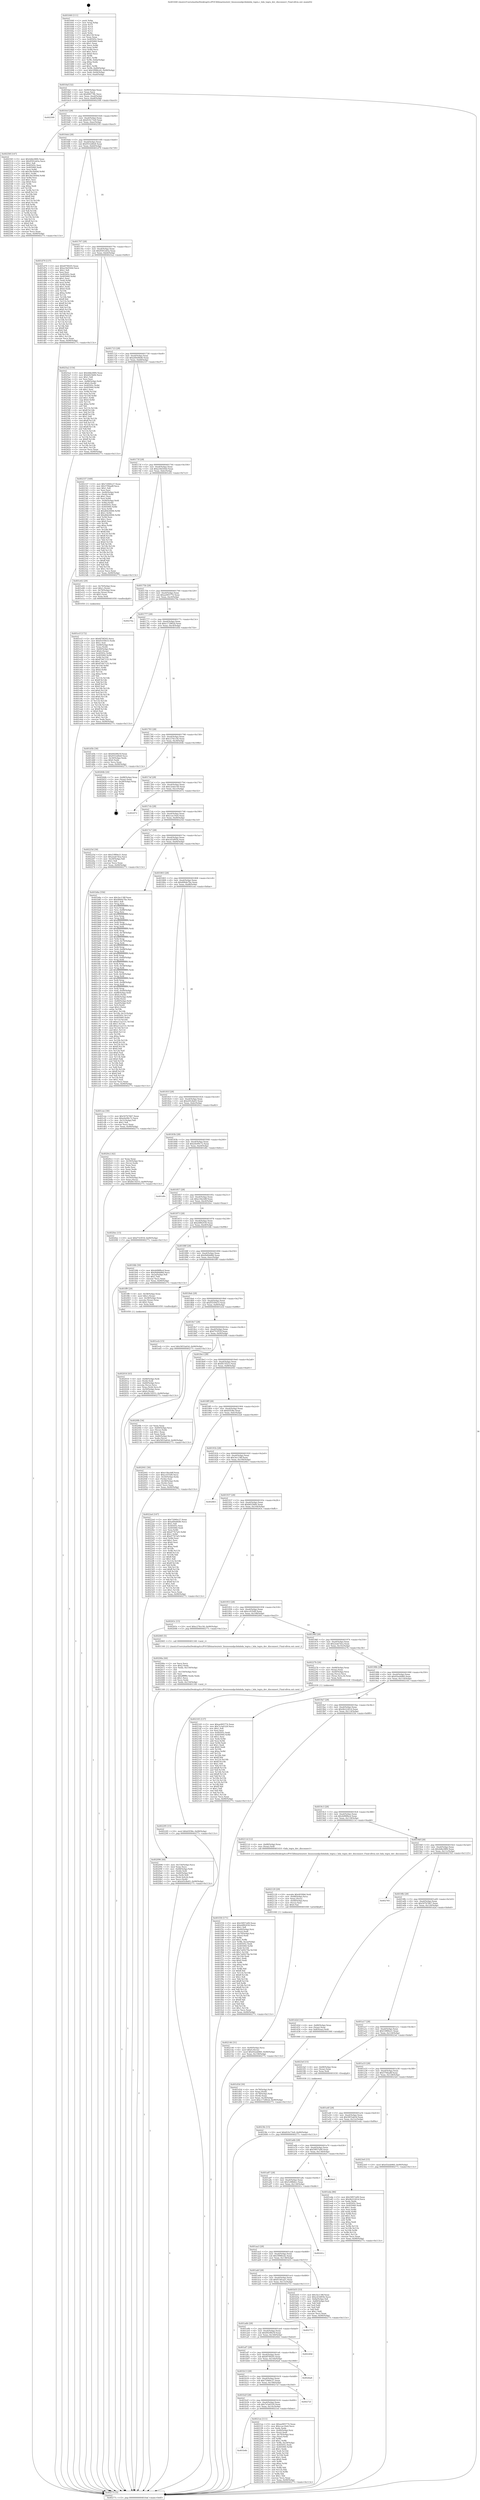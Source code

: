 digraph "0x401640" {
  label = "0x401640 (/mnt/c/Users/mathe/Desktop/tcc/POCII/binaries/extr_linuxsoundpcihdahda_tegra.c_hda_tegra_dev_disconnect_Final-ollvm.out::main(0))"
  labelloc = "t"
  node[shape=record]

  Entry [label="",width=0.3,height=0.3,shape=circle,fillcolor=black,style=filled]
  "0x4016af" [label="{
     0x4016af [32]\l
     | [instrs]\l
     &nbsp;&nbsp;0x4016af \<+6\>: mov -0x90(%rbp),%eax\l
     &nbsp;&nbsp;0x4016b5 \<+2\>: mov %eax,%ecx\l
     &nbsp;&nbsp;0x4016b7 \<+6\>: sub $0x80677ffc,%ecx\l
     &nbsp;&nbsp;0x4016bd \<+6\>: mov %eax,-0xa4(%rbp)\l
     &nbsp;&nbsp;0x4016c3 \<+6\>: mov %ecx,-0xa8(%rbp)\l
     &nbsp;&nbsp;0x4016c9 \<+6\>: je 0000000000402500 \<main+0xec0\>\l
  }"]
  "0x402500" [label="{
     0x402500\l
  }", style=dashed]
  "0x4016cf" [label="{
     0x4016cf [28]\l
     | [instrs]\l
     &nbsp;&nbsp;0x4016cf \<+5\>: jmp 00000000004016d4 \<main+0x94\>\l
     &nbsp;&nbsp;0x4016d4 \<+6\>: mov -0xa4(%rbp),%eax\l
     &nbsp;&nbsp;0x4016da \<+5\>: sub $0x810c73e9,%eax\l
     &nbsp;&nbsp;0x4016df \<+6\>: mov %eax,-0xac(%rbp)\l
     &nbsp;&nbsp;0x4016e5 \<+6\>: je 000000000040250f \<main+0xecf\>\l
  }"]
  Exit [label="",width=0.3,height=0.3,shape=circle,fillcolor=black,style=filled,peripheries=2]
  "0x40250f" [label="{
     0x40250f [147]\l
     | [instrs]\l
     &nbsp;&nbsp;0x40250f \<+5\>: mov $0x4dbc08f4,%eax\l
     &nbsp;&nbsp;0x402514 \<+5\>: mov $0x9591eb5a,%ecx\l
     &nbsp;&nbsp;0x402519 \<+2\>: mov $0x1,%dl\l
     &nbsp;&nbsp;0x40251b \<+7\>: mov 0x40505c,%esi\l
     &nbsp;&nbsp;0x402522 \<+7\>: mov 0x405060,%edi\l
     &nbsp;&nbsp;0x402529 \<+3\>: mov %esi,%r8d\l
     &nbsp;&nbsp;0x40252c \<+7\>: sub $0x30e3b49d,%r8d\l
     &nbsp;&nbsp;0x402533 \<+4\>: sub $0x1,%r8d\l
     &nbsp;&nbsp;0x402537 \<+7\>: add $0x30e3b49d,%r8d\l
     &nbsp;&nbsp;0x40253e \<+4\>: imul %r8d,%esi\l
     &nbsp;&nbsp;0x402542 \<+3\>: and $0x1,%esi\l
     &nbsp;&nbsp;0x402545 \<+3\>: cmp $0x0,%esi\l
     &nbsp;&nbsp;0x402548 \<+4\>: sete %r9b\l
     &nbsp;&nbsp;0x40254c \<+3\>: cmp $0xa,%edi\l
     &nbsp;&nbsp;0x40254f \<+4\>: setl %r10b\l
     &nbsp;&nbsp;0x402553 \<+3\>: mov %r9b,%r11b\l
     &nbsp;&nbsp;0x402556 \<+4\>: xor $0xff,%r11b\l
     &nbsp;&nbsp;0x40255a \<+3\>: mov %r10b,%bl\l
     &nbsp;&nbsp;0x40255d \<+3\>: xor $0xff,%bl\l
     &nbsp;&nbsp;0x402560 \<+3\>: xor $0x0,%dl\l
     &nbsp;&nbsp;0x402563 \<+3\>: mov %r11b,%r14b\l
     &nbsp;&nbsp;0x402566 \<+4\>: and $0x0,%r14b\l
     &nbsp;&nbsp;0x40256a \<+3\>: and %dl,%r9b\l
     &nbsp;&nbsp;0x40256d \<+3\>: mov %bl,%r15b\l
     &nbsp;&nbsp;0x402570 \<+4\>: and $0x0,%r15b\l
     &nbsp;&nbsp;0x402574 \<+3\>: and %dl,%r10b\l
     &nbsp;&nbsp;0x402577 \<+3\>: or %r9b,%r14b\l
     &nbsp;&nbsp;0x40257a \<+3\>: or %r10b,%r15b\l
     &nbsp;&nbsp;0x40257d \<+3\>: xor %r15b,%r14b\l
     &nbsp;&nbsp;0x402580 \<+3\>: or %bl,%r11b\l
     &nbsp;&nbsp;0x402583 \<+4\>: xor $0xff,%r11b\l
     &nbsp;&nbsp;0x402587 \<+3\>: or $0x0,%dl\l
     &nbsp;&nbsp;0x40258a \<+3\>: and %dl,%r11b\l
     &nbsp;&nbsp;0x40258d \<+3\>: or %r11b,%r14b\l
     &nbsp;&nbsp;0x402590 \<+4\>: test $0x1,%r14b\l
     &nbsp;&nbsp;0x402594 \<+3\>: cmovne %ecx,%eax\l
     &nbsp;&nbsp;0x402597 \<+6\>: mov %eax,-0x90(%rbp)\l
     &nbsp;&nbsp;0x40259d \<+5\>: jmp 000000000040277c \<main+0x113c\>\l
  }"]
  "0x4016eb" [label="{
     0x4016eb [28]\l
     | [instrs]\l
     &nbsp;&nbsp;0x4016eb \<+5\>: jmp 00000000004016f0 \<main+0xb0\>\l
     &nbsp;&nbsp;0x4016f0 \<+6\>: mov -0xa4(%rbp),%eax\l
     &nbsp;&nbsp;0x4016f6 \<+5\>: sub $0x9552d0e8,%eax\l
     &nbsp;&nbsp;0x4016fb \<+6\>: mov %eax,-0xb0(%rbp)\l
     &nbsp;&nbsp;0x401701 \<+6\>: je 0000000000401d79 \<main+0x739\>\l
  }"]
  "0x4023fe" [label="{
     0x4023fe [15]\l
     | [instrs]\l
     &nbsp;&nbsp;0x4023fe \<+10\>: movl $0x810c73e9,-0x90(%rbp)\l
     &nbsp;&nbsp;0x402408 \<+5\>: jmp 000000000040277c \<main+0x113c\>\l
  }"]
  "0x401d79" [label="{
     0x401d79 [137]\l
     | [instrs]\l
     &nbsp;&nbsp;0x401d79 \<+5\>: mov $0x6f79f205,%eax\l
     &nbsp;&nbsp;0x401d7e \<+5\>: mov $0xa34d344d,%ecx\l
     &nbsp;&nbsp;0x401d83 \<+2\>: mov $0x1,%dl\l
     &nbsp;&nbsp;0x401d85 \<+2\>: xor %esi,%esi\l
     &nbsp;&nbsp;0x401d87 \<+7\>: mov 0x40505c,%edi\l
     &nbsp;&nbsp;0x401d8e \<+8\>: mov 0x405060,%r8d\l
     &nbsp;&nbsp;0x401d96 \<+3\>: sub $0x1,%esi\l
     &nbsp;&nbsp;0x401d99 \<+3\>: mov %edi,%r9d\l
     &nbsp;&nbsp;0x401d9c \<+3\>: add %esi,%r9d\l
     &nbsp;&nbsp;0x401d9f \<+4\>: imul %r9d,%edi\l
     &nbsp;&nbsp;0x401da3 \<+3\>: and $0x1,%edi\l
     &nbsp;&nbsp;0x401da6 \<+3\>: cmp $0x0,%edi\l
     &nbsp;&nbsp;0x401da9 \<+4\>: sete %r10b\l
     &nbsp;&nbsp;0x401dad \<+4\>: cmp $0xa,%r8d\l
     &nbsp;&nbsp;0x401db1 \<+4\>: setl %r11b\l
     &nbsp;&nbsp;0x401db5 \<+3\>: mov %r10b,%bl\l
     &nbsp;&nbsp;0x401db8 \<+3\>: xor $0xff,%bl\l
     &nbsp;&nbsp;0x401dbb \<+3\>: mov %r11b,%r14b\l
     &nbsp;&nbsp;0x401dbe \<+4\>: xor $0xff,%r14b\l
     &nbsp;&nbsp;0x401dc2 \<+3\>: xor $0x0,%dl\l
     &nbsp;&nbsp;0x401dc5 \<+3\>: mov %bl,%r15b\l
     &nbsp;&nbsp;0x401dc8 \<+4\>: and $0x0,%r15b\l
     &nbsp;&nbsp;0x401dcc \<+3\>: and %dl,%r10b\l
     &nbsp;&nbsp;0x401dcf \<+3\>: mov %r14b,%r12b\l
     &nbsp;&nbsp;0x401dd2 \<+4\>: and $0x0,%r12b\l
     &nbsp;&nbsp;0x401dd6 \<+3\>: and %dl,%r11b\l
     &nbsp;&nbsp;0x401dd9 \<+3\>: or %r10b,%r15b\l
     &nbsp;&nbsp;0x401ddc \<+3\>: or %r11b,%r12b\l
     &nbsp;&nbsp;0x401ddf \<+3\>: xor %r12b,%r15b\l
     &nbsp;&nbsp;0x401de2 \<+3\>: or %r14b,%bl\l
     &nbsp;&nbsp;0x401de5 \<+3\>: xor $0xff,%bl\l
     &nbsp;&nbsp;0x401de8 \<+3\>: or $0x0,%dl\l
     &nbsp;&nbsp;0x401deb \<+2\>: and %dl,%bl\l
     &nbsp;&nbsp;0x401ded \<+3\>: or %bl,%r15b\l
     &nbsp;&nbsp;0x401df0 \<+4\>: test $0x1,%r15b\l
     &nbsp;&nbsp;0x401df4 \<+3\>: cmovne %ecx,%eax\l
     &nbsp;&nbsp;0x401df7 \<+6\>: mov %eax,-0x90(%rbp)\l
     &nbsp;&nbsp;0x401dfd \<+5\>: jmp 000000000040277c \<main+0x113c\>\l
  }"]
  "0x401707" [label="{
     0x401707 [28]\l
     | [instrs]\l
     &nbsp;&nbsp;0x401707 \<+5\>: jmp 000000000040170c \<main+0xcc\>\l
     &nbsp;&nbsp;0x40170c \<+6\>: mov -0xa4(%rbp),%eax\l
     &nbsp;&nbsp;0x401712 \<+5\>: sub $0x9591eb5a,%eax\l
     &nbsp;&nbsp;0x401717 \<+6\>: mov %eax,-0xb4(%rbp)\l
     &nbsp;&nbsp;0x40171d \<+6\>: je 00000000004025a2 \<main+0xf62\>\l
  }"]
  "0x402295" [label="{
     0x402295 [15]\l
     | [instrs]\l
     &nbsp;&nbsp;0x402295 \<+10\>: movl $0xb5f38e,-0x90(%rbp)\l
     &nbsp;&nbsp;0x40229f \<+5\>: jmp 000000000040277c \<main+0x113c\>\l
  }"]
  "0x4025a2" [label="{
     0x4025a2 [154]\l
     | [instrs]\l
     &nbsp;&nbsp;0x4025a2 \<+5\>: mov $0x4dbc08f4,%eax\l
     &nbsp;&nbsp;0x4025a7 \<+5\>: mov $0xb625b84,%ecx\l
     &nbsp;&nbsp;0x4025ac \<+2\>: mov $0x1,%dl\l
     &nbsp;&nbsp;0x4025ae \<+2\>: xor %esi,%esi\l
     &nbsp;&nbsp;0x4025b0 \<+7\>: mov -0x88(%rbp),%rdi\l
     &nbsp;&nbsp;0x4025b7 \<+6\>: movl $0x0,(%rdi)\l
     &nbsp;&nbsp;0x4025bd \<+8\>: mov 0x40505c,%r8d\l
     &nbsp;&nbsp;0x4025c5 \<+8\>: mov 0x405060,%r9d\l
     &nbsp;&nbsp;0x4025cd \<+3\>: sub $0x1,%esi\l
     &nbsp;&nbsp;0x4025d0 \<+3\>: mov %r8d,%r10d\l
     &nbsp;&nbsp;0x4025d3 \<+3\>: add %esi,%r10d\l
     &nbsp;&nbsp;0x4025d6 \<+4\>: imul %r10d,%r8d\l
     &nbsp;&nbsp;0x4025da \<+4\>: and $0x1,%r8d\l
     &nbsp;&nbsp;0x4025de \<+4\>: cmp $0x0,%r8d\l
     &nbsp;&nbsp;0x4025e2 \<+4\>: sete %r11b\l
     &nbsp;&nbsp;0x4025e6 \<+4\>: cmp $0xa,%r9d\l
     &nbsp;&nbsp;0x4025ea \<+3\>: setl %bl\l
     &nbsp;&nbsp;0x4025ed \<+3\>: mov %r11b,%r14b\l
     &nbsp;&nbsp;0x4025f0 \<+4\>: xor $0xff,%r14b\l
     &nbsp;&nbsp;0x4025f4 \<+3\>: mov %bl,%r15b\l
     &nbsp;&nbsp;0x4025f7 \<+4\>: xor $0xff,%r15b\l
     &nbsp;&nbsp;0x4025fb \<+3\>: xor $0x1,%dl\l
     &nbsp;&nbsp;0x4025fe \<+3\>: mov %r14b,%r12b\l
     &nbsp;&nbsp;0x402601 \<+4\>: and $0xff,%r12b\l
     &nbsp;&nbsp;0x402605 \<+3\>: and %dl,%r11b\l
     &nbsp;&nbsp;0x402608 \<+3\>: mov %r15b,%r13b\l
     &nbsp;&nbsp;0x40260b \<+4\>: and $0xff,%r13b\l
     &nbsp;&nbsp;0x40260f \<+2\>: and %dl,%bl\l
     &nbsp;&nbsp;0x402611 \<+3\>: or %r11b,%r12b\l
     &nbsp;&nbsp;0x402614 \<+3\>: or %bl,%r13b\l
     &nbsp;&nbsp;0x402617 \<+3\>: xor %r13b,%r12b\l
     &nbsp;&nbsp;0x40261a \<+3\>: or %r15b,%r14b\l
     &nbsp;&nbsp;0x40261d \<+4\>: xor $0xff,%r14b\l
     &nbsp;&nbsp;0x402621 \<+3\>: or $0x1,%dl\l
     &nbsp;&nbsp;0x402624 \<+3\>: and %dl,%r14b\l
     &nbsp;&nbsp;0x402627 \<+3\>: or %r14b,%r12b\l
     &nbsp;&nbsp;0x40262a \<+4\>: test $0x1,%r12b\l
     &nbsp;&nbsp;0x40262e \<+3\>: cmovne %ecx,%eax\l
     &nbsp;&nbsp;0x402631 \<+6\>: mov %eax,-0x90(%rbp)\l
     &nbsp;&nbsp;0x402637 \<+5\>: jmp 000000000040277c \<main+0x113c\>\l
  }"]
  "0x401723" [label="{
     0x401723 [28]\l
     | [instrs]\l
     &nbsp;&nbsp;0x401723 \<+5\>: jmp 0000000000401728 \<main+0xe8\>\l
     &nbsp;&nbsp;0x401728 \<+6\>: mov -0xa4(%rbp),%eax\l
     &nbsp;&nbsp;0x40172e \<+5\>: sub $0xa00e66d6,%eax\l
     &nbsp;&nbsp;0x401733 \<+6\>: mov %eax,-0xb8(%rbp)\l
     &nbsp;&nbsp;0x401739 \<+6\>: je 0000000000402337 \<main+0xcf7\>\l
  }"]
  "0x401b4b" [label="{
     0x401b4b\l
  }", style=dashed]
  "0x402337" [label="{
     0x402337 [169]\l
     | [instrs]\l
     &nbsp;&nbsp;0x402337 \<+5\>: mov $0x72060c27,%eax\l
     &nbsp;&nbsp;0x40233c \<+5\>: mov $0x570faa8f,%ecx\l
     &nbsp;&nbsp;0x402341 \<+2\>: mov $0x1,%dl\l
     &nbsp;&nbsp;0x402343 \<+2\>: xor %esi,%esi\l
     &nbsp;&nbsp;0x402345 \<+4\>: mov -0x40(%rbp),%rdi\l
     &nbsp;&nbsp;0x402349 \<+3\>: mov (%rdi),%r8d\l
     &nbsp;&nbsp;0x40234c \<+3\>: sub $0x1,%esi\l
     &nbsp;&nbsp;0x40234f \<+3\>: sub %esi,%r8d\l
     &nbsp;&nbsp;0x402352 \<+4\>: mov -0x40(%rbp),%rdi\l
     &nbsp;&nbsp;0x402356 \<+3\>: mov %r8d,(%rdi)\l
     &nbsp;&nbsp;0x402359 \<+7\>: mov 0x40505c,%esi\l
     &nbsp;&nbsp;0x402360 \<+8\>: mov 0x405060,%r8d\l
     &nbsp;&nbsp;0x402368 \<+3\>: mov %esi,%r9d\l
     &nbsp;&nbsp;0x40236b \<+7\>: sub $0xd0dc6006,%r9d\l
     &nbsp;&nbsp;0x402372 \<+4\>: sub $0x1,%r9d\l
     &nbsp;&nbsp;0x402376 \<+7\>: add $0xd0dc6006,%r9d\l
     &nbsp;&nbsp;0x40237d \<+4\>: imul %r9d,%esi\l
     &nbsp;&nbsp;0x402381 \<+3\>: and $0x1,%esi\l
     &nbsp;&nbsp;0x402384 \<+3\>: cmp $0x0,%esi\l
     &nbsp;&nbsp;0x402387 \<+4\>: sete %r10b\l
     &nbsp;&nbsp;0x40238b \<+4\>: cmp $0xa,%r8d\l
     &nbsp;&nbsp;0x40238f \<+4\>: setl %r11b\l
     &nbsp;&nbsp;0x402393 \<+3\>: mov %r10b,%bl\l
     &nbsp;&nbsp;0x402396 \<+3\>: xor $0xff,%bl\l
     &nbsp;&nbsp;0x402399 \<+3\>: mov %r11b,%r14b\l
     &nbsp;&nbsp;0x40239c \<+4\>: xor $0xff,%r14b\l
     &nbsp;&nbsp;0x4023a0 \<+3\>: xor $0x0,%dl\l
     &nbsp;&nbsp;0x4023a3 \<+3\>: mov %bl,%r15b\l
     &nbsp;&nbsp;0x4023a6 \<+4\>: and $0x0,%r15b\l
     &nbsp;&nbsp;0x4023aa \<+3\>: and %dl,%r10b\l
     &nbsp;&nbsp;0x4023ad \<+3\>: mov %r14b,%r12b\l
     &nbsp;&nbsp;0x4023b0 \<+4\>: and $0x0,%r12b\l
     &nbsp;&nbsp;0x4023b4 \<+3\>: and %dl,%r11b\l
     &nbsp;&nbsp;0x4023b7 \<+3\>: or %r10b,%r15b\l
     &nbsp;&nbsp;0x4023ba \<+3\>: or %r11b,%r12b\l
     &nbsp;&nbsp;0x4023bd \<+3\>: xor %r12b,%r15b\l
     &nbsp;&nbsp;0x4023c0 \<+3\>: or %r14b,%bl\l
     &nbsp;&nbsp;0x4023c3 \<+3\>: xor $0xff,%bl\l
     &nbsp;&nbsp;0x4023c6 \<+3\>: or $0x0,%dl\l
     &nbsp;&nbsp;0x4023c9 \<+2\>: and %dl,%bl\l
     &nbsp;&nbsp;0x4023cb \<+3\>: or %bl,%r15b\l
     &nbsp;&nbsp;0x4023ce \<+4\>: test $0x1,%r15b\l
     &nbsp;&nbsp;0x4023d2 \<+3\>: cmovne %ecx,%eax\l
     &nbsp;&nbsp;0x4023d5 \<+6\>: mov %eax,-0x90(%rbp)\l
     &nbsp;&nbsp;0x4023db \<+5\>: jmp 000000000040277c \<main+0x113c\>\l
  }"]
  "0x40173f" [label="{
     0x40173f [28]\l
     | [instrs]\l
     &nbsp;&nbsp;0x40173f \<+5\>: jmp 0000000000401744 \<main+0x104\>\l
     &nbsp;&nbsp;0x401744 \<+6\>: mov -0xa4(%rbp),%eax\l
     &nbsp;&nbsp;0x40174a \<+5\>: sub $0xa34d344d,%eax\l
     &nbsp;&nbsp;0x40174f \<+6\>: mov %eax,-0xbc(%rbp)\l
     &nbsp;&nbsp;0x401755 \<+6\>: je 0000000000401e02 \<main+0x7c2\>\l
  }"]
  "0x4021ee" [label="{
     0x4021ee [111]\l
     | [instrs]\l
     &nbsp;&nbsp;0x4021ee \<+5\>: mov $0xae905774,%eax\l
     &nbsp;&nbsp;0x4021f3 \<+5\>: mov $0xccac16e0,%ecx\l
     &nbsp;&nbsp;0x4021f8 \<+2\>: xor %edx,%edx\l
     &nbsp;&nbsp;0x4021fa \<+4\>: mov -0x40(%rbp),%rsi\l
     &nbsp;&nbsp;0x4021fe \<+2\>: mov (%rsi),%edi\l
     &nbsp;&nbsp;0x402200 \<+4\>: mov -0x70(%rbp),%rsi\l
     &nbsp;&nbsp;0x402204 \<+2\>: cmp (%rsi),%edi\l
     &nbsp;&nbsp;0x402206 \<+4\>: setl %r8b\l
     &nbsp;&nbsp;0x40220a \<+4\>: and $0x1,%r8b\l
     &nbsp;&nbsp;0x40220e \<+4\>: mov %r8b,-0x29(%rbp)\l
     &nbsp;&nbsp;0x402212 \<+7\>: mov 0x40505c,%edi\l
     &nbsp;&nbsp;0x402219 \<+8\>: mov 0x405060,%r9d\l
     &nbsp;&nbsp;0x402221 \<+3\>: sub $0x1,%edx\l
     &nbsp;&nbsp;0x402224 \<+3\>: mov %edi,%r10d\l
     &nbsp;&nbsp;0x402227 \<+3\>: add %edx,%r10d\l
     &nbsp;&nbsp;0x40222a \<+4\>: imul %r10d,%edi\l
     &nbsp;&nbsp;0x40222e \<+3\>: and $0x1,%edi\l
     &nbsp;&nbsp;0x402231 \<+3\>: cmp $0x0,%edi\l
     &nbsp;&nbsp;0x402234 \<+4\>: sete %r8b\l
     &nbsp;&nbsp;0x402238 \<+4\>: cmp $0xa,%r9d\l
     &nbsp;&nbsp;0x40223c \<+4\>: setl %r11b\l
     &nbsp;&nbsp;0x402240 \<+3\>: mov %r8b,%bl\l
     &nbsp;&nbsp;0x402243 \<+3\>: and %r11b,%bl\l
     &nbsp;&nbsp;0x402246 \<+3\>: xor %r11b,%r8b\l
     &nbsp;&nbsp;0x402249 \<+3\>: or %r8b,%bl\l
     &nbsp;&nbsp;0x40224c \<+3\>: test $0x1,%bl\l
     &nbsp;&nbsp;0x40224f \<+3\>: cmovne %ecx,%eax\l
     &nbsp;&nbsp;0x402252 \<+6\>: mov %eax,-0x90(%rbp)\l
     &nbsp;&nbsp;0x402258 \<+5\>: jmp 000000000040277c \<main+0x113c\>\l
  }"]
  "0x401e02" [label="{
     0x401e02 [29]\l
     | [instrs]\l
     &nbsp;&nbsp;0x401e02 \<+4\>: mov -0x70(%rbp),%rax\l
     &nbsp;&nbsp;0x401e06 \<+6\>: movl $0x1,(%rax)\l
     &nbsp;&nbsp;0x401e0c \<+4\>: mov -0x70(%rbp),%rax\l
     &nbsp;&nbsp;0x401e10 \<+3\>: movslq (%rax),%rax\l
     &nbsp;&nbsp;0x401e13 \<+4\>: shl $0x3,%rax\l
     &nbsp;&nbsp;0x401e17 \<+3\>: mov %rax,%rdi\l
     &nbsp;&nbsp;0x401e1a \<+5\>: call 0000000000401050 \<malloc@plt\>\l
     | [calls]\l
     &nbsp;&nbsp;0x401050 \{1\} (unknown)\l
  }"]
  "0x40175b" [label="{
     0x40175b [28]\l
     | [instrs]\l
     &nbsp;&nbsp;0x40175b \<+5\>: jmp 0000000000401760 \<main+0x120\>\l
     &nbsp;&nbsp;0x401760 \<+6\>: mov -0xa4(%rbp),%eax\l
     &nbsp;&nbsp;0x401766 \<+5\>: sub $0xae905774,%eax\l
     &nbsp;&nbsp;0x40176b \<+6\>: mov %eax,-0xc0(%rbp)\l
     &nbsp;&nbsp;0x401771 \<+6\>: je 000000000040270a \<main+0x10ca\>\l
  }"]
  "0x401b2f" [label="{
     0x401b2f [28]\l
     | [instrs]\l
     &nbsp;&nbsp;0x401b2f \<+5\>: jmp 0000000000401b34 \<main+0x4f4\>\l
     &nbsp;&nbsp;0x401b34 \<+6\>: mov -0xa4(%rbp),%eax\l
     &nbsp;&nbsp;0x401b3a \<+5\>: sub $0x7e3a0329,%eax\l
     &nbsp;&nbsp;0x401b3f \<+6\>: mov %eax,-0x14c(%rbp)\l
     &nbsp;&nbsp;0x401b45 \<+6\>: je 00000000004021ee \<main+0xbae\>\l
  }"]
  "0x40270a" [label="{
     0x40270a\l
  }", style=dashed]
  "0x401777" [label="{
     0x401777 [28]\l
     | [instrs]\l
     &nbsp;&nbsp;0x401777 \<+5\>: jmp 000000000040177c \<main+0x13c\>\l
     &nbsp;&nbsp;0x40177c \<+6\>: mov -0xa4(%rbp),%eax\l
     &nbsp;&nbsp;0x401782 \<+5\>: sub $0xc172862d,%eax\l
     &nbsp;&nbsp;0x401787 \<+6\>: mov %eax,-0xc4(%rbp)\l
     &nbsp;&nbsp;0x40178d \<+6\>: je 0000000000401d5b \<main+0x71b\>\l
  }"]
  "0x40272f" [label="{
     0x40272f\l
  }", style=dashed]
  "0x401d5b" [label="{
     0x401d5b [30]\l
     | [instrs]\l
     &nbsp;&nbsp;0x401d5b \<+5\>: mov $0x6929825f,%eax\l
     &nbsp;&nbsp;0x401d60 \<+5\>: mov $0x9552d0e8,%ecx\l
     &nbsp;&nbsp;0x401d65 \<+3\>: mov -0x30(%rbp),%edx\l
     &nbsp;&nbsp;0x401d68 \<+3\>: cmp $0x0,%edx\l
     &nbsp;&nbsp;0x401d6b \<+3\>: cmove %ecx,%eax\l
     &nbsp;&nbsp;0x401d6e \<+6\>: mov %eax,-0x90(%rbp)\l
     &nbsp;&nbsp;0x401d74 \<+5\>: jmp 000000000040277c \<main+0x113c\>\l
  }"]
  "0x401793" [label="{
     0x401793 [28]\l
     | [instrs]\l
     &nbsp;&nbsp;0x401793 \<+5\>: jmp 0000000000401798 \<main+0x158\>\l
     &nbsp;&nbsp;0x401798 \<+6\>: mov -0xa4(%rbp),%eax\l
     &nbsp;&nbsp;0x40179e \<+5\>: sub $0xc276cc56,%eax\l
     &nbsp;&nbsp;0x4017a3 \<+6\>: mov %eax,-0xc8(%rbp)\l
     &nbsp;&nbsp;0x4017a9 \<+6\>: je 000000000040264b \<main+0x100b\>\l
  }"]
  "0x401b13" [label="{
     0x401b13 [28]\l
     | [instrs]\l
     &nbsp;&nbsp;0x401b13 \<+5\>: jmp 0000000000401b18 \<main+0x4d8\>\l
     &nbsp;&nbsp;0x401b18 \<+6\>: mov -0xa4(%rbp),%eax\l
     &nbsp;&nbsp;0x401b1e \<+5\>: sub $0x72060c27,%eax\l
     &nbsp;&nbsp;0x401b23 \<+6\>: mov %eax,-0x148(%rbp)\l
     &nbsp;&nbsp;0x401b29 \<+6\>: je 000000000040272f \<main+0x10ef\>\l
  }"]
  "0x40264b" [label="{
     0x40264b [24]\l
     | [instrs]\l
     &nbsp;&nbsp;0x40264b \<+7\>: mov -0x88(%rbp),%rax\l
     &nbsp;&nbsp;0x402652 \<+2\>: mov (%rax),%eax\l
     &nbsp;&nbsp;0x402654 \<+4\>: lea -0x28(%rbp),%rsp\l
     &nbsp;&nbsp;0x402658 \<+1\>: pop %rbx\l
     &nbsp;&nbsp;0x402659 \<+2\>: pop %r12\l
     &nbsp;&nbsp;0x40265b \<+2\>: pop %r13\l
     &nbsp;&nbsp;0x40265d \<+2\>: pop %r14\l
     &nbsp;&nbsp;0x40265f \<+2\>: pop %r15\l
     &nbsp;&nbsp;0x402661 \<+1\>: pop %rbp\l
     &nbsp;&nbsp;0x402662 \<+1\>: ret\l
  }"]
  "0x4017af" [label="{
     0x4017af [28]\l
     | [instrs]\l
     &nbsp;&nbsp;0x4017af \<+5\>: jmp 00000000004017b4 \<main+0x174\>\l
     &nbsp;&nbsp;0x4017b4 \<+6\>: mov -0xa4(%rbp),%eax\l
     &nbsp;&nbsp;0x4017ba \<+5\>: sub $0xc2eda149,%eax\l
     &nbsp;&nbsp;0x4017bf \<+6\>: mov %eax,-0xcc(%rbp)\l
     &nbsp;&nbsp;0x4017c5 \<+6\>: je 0000000000402472 \<main+0xe32\>\l
  }"]
  "0x4026a8" [label="{
     0x4026a8\l
  }", style=dashed]
  "0x402472" [label="{
     0x402472\l
  }", style=dashed]
  "0x4017cb" [label="{
     0x4017cb [28]\l
     | [instrs]\l
     &nbsp;&nbsp;0x4017cb \<+5\>: jmp 00000000004017d0 \<main+0x190\>\l
     &nbsp;&nbsp;0x4017d0 \<+6\>: mov -0xa4(%rbp),%eax\l
     &nbsp;&nbsp;0x4017d6 \<+5\>: sub $0xccac16e0,%eax\l
     &nbsp;&nbsp;0x4017db \<+6\>: mov %eax,-0xd0(%rbp)\l
     &nbsp;&nbsp;0x4017e1 \<+6\>: je 000000000040225d \<main+0xc1d\>\l
  }"]
  "0x401af7" [label="{
     0x401af7 [28]\l
     | [instrs]\l
     &nbsp;&nbsp;0x401af7 \<+5\>: jmp 0000000000401afc \<main+0x4bc\>\l
     &nbsp;&nbsp;0x401afc \<+6\>: mov -0xa4(%rbp),%eax\l
     &nbsp;&nbsp;0x401b02 \<+5\>: sub $0x6f79f205,%eax\l
     &nbsp;&nbsp;0x401b07 \<+6\>: mov %eax,-0x144(%rbp)\l
     &nbsp;&nbsp;0x401b0d \<+6\>: je 00000000004026a8 \<main+0x1068\>\l
  }"]
  "0x40225d" [label="{
     0x40225d [30]\l
     | [instrs]\l
     &nbsp;&nbsp;0x40225d \<+5\>: mov $0x53f89e21,%eax\l
     &nbsp;&nbsp;0x402262 \<+5\>: mov $0x2eab7dca,%ecx\l
     &nbsp;&nbsp;0x402267 \<+3\>: mov -0x29(%rbp),%dl\l
     &nbsp;&nbsp;0x40226a \<+3\>: test $0x1,%dl\l
     &nbsp;&nbsp;0x40226d \<+3\>: cmovne %ecx,%eax\l
     &nbsp;&nbsp;0x402270 \<+6\>: mov %eax,-0x90(%rbp)\l
     &nbsp;&nbsp;0x402276 \<+5\>: jmp 000000000040277c \<main+0x113c\>\l
  }"]
  "0x4017e7" [label="{
     0x4017e7 [28]\l
     | [instrs]\l
     &nbsp;&nbsp;0x4017e7 \<+5\>: jmp 00000000004017ec \<main+0x1ac\>\l
     &nbsp;&nbsp;0x4017ec \<+6\>: mov -0xa4(%rbp),%eax\l
     &nbsp;&nbsp;0x4017f2 \<+5\>: sub $0xcd1bf05b,%eax\l
     &nbsp;&nbsp;0x4017f7 \<+6\>: mov %eax,-0xd4(%rbp)\l
     &nbsp;&nbsp;0x4017fd \<+6\>: je 0000000000401b8a \<main+0x54a\>\l
  }"]
  "0x40240d" [label="{
     0x40240d\l
  }", style=dashed]
  "0x401b8a" [label="{
     0x401b8a [356]\l
     | [instrs]\l
     &nbsp;&nbsp;0x401b8a \<+5\>: mov $0x3ec138f,%eax\l
     &nbsp;&nbsp;0x401b8f \<+5\>: mov $0xd06de7be,%ecx\l
     &nbsp;&nbsp;0x401b94 \<+2\>: mov $0x1,%dl\l
     &nbsp;&nbsp;0x401b96 \<+3\>: mov %rsp,%rsi\l
     &nbsp;&nbsp;0x401b99 \<+4\>: add $0xfffffffffffffff0,%rsi\l
     &nbsp;&nbsp;0x401b9d \<+3\>: mov %rsi,%rsp\l
     &nbsp;&nbsp;0x401ba0 \<+7\>: mov %rsi,-0x88(%rbp)\l
     &nbsp;&nbsp;0x401ba7 \<+3\>: mov %rsp,%rsi\l
     &nbsp;&nbsp;0x401baa \<+4\>: add $0xfffffffffffffff0,%rsi\l
     &nbsp;&nbsp;0x401bae \<+3\>: mov %rsi,%rsp\l
     &nbsp;&nbsp;0x401bb1 \<+3\>: mov %rsp,%rdi\l
     &nbsp;&nbsp;0x401bb4 \<+4\>: add $0xfffffffffffffff0,%rdi\l
     &nbsp;&nbsp;0x401bb8 \<+3\>: mov %rdi,%rsp\l
     &nbsp;&nbsp;0x401bbb \<+4\>: mov %rdi,-0x80(%rbp)\l
     &nbsp;&nbsp;0x401bbf \<+3\>: mov %rsp,%rdi\l
     &nbsp;&nbsp;0x401bc2 \<+4\>: add $0xfffffffffffffff0,%rdi\l
     &nbsp;&nbsp;0x401bc6 \<+3\>: mov %rdi,%rsp\l
     &nbsp;&nbsp;0x401bc9 \<+4\>: mov %rdi,-0x78(%rbp)\l
     &nbsp;&nbsp;0x401bcd \<+3\>: mov %rsp,%rdi\l
     &nbsp;&nbsp;0x401bd0 \<+4\>: add $0xfffffffffffffff0,%rdi\l
     &nbsp;&nbsp;0x401bd4 \<+3\>: mov %rdi,%rsp\l
     &nbsp;&nbsp;0x401bd7 \<+4\>: mov %rdi,-0x70(%rbp)\l
     &nbsp;&nbsp;0x401bdb \<+3\>: mov %rsp,%rdi\l
     &nbsp;&nbsp;0x401bde \<+4\>: add $0xfffffffffffffff0,%rdi\l
     &nbsp;&nbsp;0x401be2 \<+3\>: mov %rdi,%rsp\l
     &nbsp;&nbsp;0x401be5 \<+4\>: mov %rdi,-0x68(%rbp)\l
     &nbsp;&nbsp;0x401be9 \<+3\>: mov %rsp,%rdi\l
     &nbsp;&nbsp;0x401bec \<+4\>: add $0xfffffffffffffff0,%rdi\l
     &nbsp;&nbsp;0x401bf0 \<+3\>: mov %rdi,%rsp\l
     &nbsp;&nbsp;0x401bf3 \<+4\>: mov %rdi,-0x60(%rbp)\l
     &nbsp;&nbsp;0x401bf7 \<+3\>: mov %rsp,%rdi\l
     &nbsp;&nbsp;0x401bfa \<+4\>: add $0xfffffffffffffff0,%rdi\l
     &nbsp;&nbsp;0x401bfe \<+3\>: mov %rdi,%rsp\l
     &nbsp;&nbsp;0x401c01 \<+4\>: mov %rdi,-0x58(%rbp)\l
     &nbsp;&nbsp;0x401c05 \<+3\>: mov %rsp,%rdi\l
     &nbsp;&nbsp;0x401c08 \<+4\>: add $0xfffffffffffffff0,%rdi\l
     &nbsp;&nbsp;0x401c0c \<+3\>: mov %rdi,%rsp\l
     &nbsp;&nbsp;0x401c0f \<+4\>: mov %rdi,-0x50(%rbp)\l
     &nbsp;&nbsp;0x401c13 \<+3\>: mov %rsp,%rdi\l
     &nbsp;&nbsp;0x401c16 \<+4\>: add $0xfffffffffffffff0,%rdi\l
     &nbsp;&nbsp;0x401c1a \<+3\>: mov %rdi,%rsp\l
     &nbsp;&nbsp;0x401c1d \<+4\>: mov %rdi,-0x48(%rbp)\l
     &nbsp;&nbsp;0x401c21 \<+3\>: mov %rsp,%rdi\l
     &nbsp;&nbsp;0x401c24 \<+4\>: add $0xfffffffffffffff0,%rdi\l
     &nbsp;&nbsp;0x401c28 \<+3\>: mov %rdi,%rsp\l
     &nbsp;&nbsp;0x401c2b \<+4\>: mov %rdi,-0x40(%rbp)\l
     &nbsp;&nbsp;0x401c2f \<+7\>: mov -0x88(%rbp),%rdi\l
     &nbsp;&nbsp;0x401c36 \<+6\>: movl $0x0,(%rdi)\l
     &nbsp;&nbsp;0x401c3c \<+7\>: mov -0x94(%rbp),%r8d\l
     &nbsp;&nbsp;0x401c43 \<+3\>: mov %r8d,(%rsi)\l
     &nbsp;&nbsp;0x401c46 \<+4\>: mov -0x80(%rbp),%rdi\l
     &nbsp;&nbsp;0x401c4a \<+7\>: mov -0xa0(%rbp),%r9\l
     &nbsp;&nbsp;0x401c51 \<+3\>: mov %r9,(%rdi)\l
     &nbsp;&nbsp;0x401c54 \<+3\>: cmpl $0x2,(%rsi)\l
     &nbsp;&nbsp;0x401c57 \<+4\>: setne %r10b\l
     &nbsp;&nbsp;0x401c5b \<+4\>: and $0x1,%r10b\l
     &nbsp;&nbsp;0x401c5f \<+4\>: mov %r10b,-0x31(%rbp)\l
     &nbsp;&nbsp;0x401c63 \<+8\>: mov 0x40505c,%r11d\l
     &nbsp;&nbsp;0x401c6b \<+7\>: mov 0x405060,%ebx\l
     &nbsp;&nbsp;0x401c72 \<+3\>: mov %r11d,%r14d\l
     &nbsp;&nbsp;0x401c75 \<+7\>: sub $0xa11a2151,%r14d\l
     &nbsp;&nbsp;0x401c7c \<+4\>: sub $0x1,%r14d\l
     &nbsp;&nbsp;0x401c80 \<+7\>: add $0xa11a2151,%r14d\l
     &nbsp;&nbsp;0x401c87 \<+4\>: imul %r14d,%r11d\l
     &nbsp;&nbsp;0x401c8b \<+4\>: and $0x1,%r11d\l
     &nbsp;&nbsp;0x401c8f \<+4\>: cmp $0x0,%r11d\l
     &nbsp;&nbsp;0x401c93 \<+4\>: sete %r10b\l
     &nbsp;&nbsp;0x401c97 \<+3\>: cmp $0xa,%ebx\l
     &nbsp;&nbsp;0x401c9a \<+4\>: setl %r15b\l
     &nbsp;&nbsp;0x401c9e \<+3\>: mov %r10b,%r12b\l
     &nbsp;&nbsp;0x401ca1 \<+4\>: xor $0xff,%r12b\l
     &nbsp;&nbsp;0x401ca5 \<+3\>: mov %r15b,%r13b\l
     &nbsp;&nbsp;0x401ca8 \<+4\>: xor $0xff,%r13b\l
     &nbsp;&nbsp;0x401cac \<+3\>: xor $0x0,%dl\l
     &nbsp;&nbsp;0x401caf \<+3\>: mov %r12b,%sil\l
     &nbsp;&nbsp;0x401cb2 \<+4\>: and $0x0,%sil\l
     &nbsp;&nbsp;0x401cb6 \<+3\>: and %dl,%r10b\l
     &nbsp;&nbsp;0x401cb9 \<+3\>: mov %r13b,%dil\l
     &nbsp;&nbsp;0x401cbc \<+4\>: and $0x0,%dil\l
     &nbsp;&nbsp;0x401cc0 \<+3\>: and %dl,%r15b\l
     &nbsp;&nbsp;0x401cc3 \<+3\>: or %r10b,%sil\l
     &nbsp;&nbsp;0x401cc6 \<+3\>: or %r15b,%dil\l
     &nbsp;&nbsp;0x401cc9 \<+3\>: xor %dil,%sil\l
     &nbsp;&nbsp;0x401ccc \<+3\>: or %r13b,%r12b\l
     &nbsp;&nbsp;0x401ccf \<+4\>: xor $0xff,%r12b\l
     &nbsp;&nbsp;0x401cd3 \<+3\>: or $0x0,%dl\l
     &nbsp;&nbsp;0x401cd6 \<+3\>: and %dl,%r12b\l
     &nbsp;&nbsp;0x401cd9 \<+3\>: or %r12b,%sil\l
     &nbsp;&nbsp;0x401cdc \<+4\>: test $0x1,%sil\l
     &nbsp;&nbsp;0x401ce0 \<+3\>: cmovne %ecx,%eax\l
     &nbsp;&nbsp;0x401ce3 \<+6\>: mov %eax,-0x90(%rbp)\l
     &nbsp;&nbsp;0x401ce9 \<+5\>: jmp 000000000040277c \<main+0x113c\>\l
  }"]
  "0x401803" [label="{
     0x401803 [28]\l
     | [instrs]\l
     &nbsp;&nbsp;0x401803 \<+5\>: jmp 0000000000401808 \<main+0x1c8\>\l
     &nbsp;&nbsp;0x401808 \<+6\>: mov -0xa4(%rbp),%eax\l
     &nbsp;&nbsp;0x40180e \<+5\>: sub $0xd06de7be,%eax\l
     &nbsp;&nbsp;0x401813 \<+6\>: mov %eax,-0xd8(%rbp)\l
     &nbsp;&nbsp;0x401819 \<+6\>: je 0000000000401cee \<main+0x6ae\>\l
  }"]
  "0x401adb" [label="{
     0x401adb [28]\l
     | [instrs]\l
     &nbsp;&nbsp;0x401adb \<+5\>: jmp 0000000000401ae0 \<main+0x4a0\>\l
     &nbsp;&nbsp;0x401ae0 \<+6\>: mov -0xa4(%rbp),%eax\l
     &nbsp;&nbsp;0x401ae6 \<+5\>: sub $0x6929825f,%eax\l
     &nbsp;&nbsp;0x401aeb \<+6\>: mov %eax,-0x140(%rbp)\l
     &nbsp;&nbsp;0x401af1 \<+6\>: je 000000000040240d \<main+0xdcd\>\l
  }"]
  "0x401cee" [label="{
     0x401cee [30]\l
     | [instrs]\l
     &nbsp;&nbsp;0x401cee \<+5\>: mov $0x507b7667,%eax\l
     &nbsp;&nbsp;0x401cf3 \<+5\>: mov $0xe0e99c72,%ecx\l
     &nbsp;&nbsp;0x401cf8 \<+3\>: mov -0x31(%rbp),%dl\l
     &nbsp;&nbsp;0x401cfb \<+3\>: test $0x1,%dl\l
     &nbsp;&nbsp;0x401cfe \<+3\>: cmovne %ecx,%eax\l
     &nbsp;&nbsp;0x401d01 \<+6\>: mov %eax,-0x90(%rbp)\l
     &nbsp;&nbsp;0x401d07 \<+5\>: jmp 000000000040277c \<main+0x113c\>\l
  }"]
  "0x40181f" [label="{
     0x40181f [28]\l
     | [instrs]\l
     &nbsp;&nbsp;0x40181f \<+5\>: jmp 0000000000401824 \<main+0x1e4\>\l
     &nbsp;&nbsp;0x401824 \<+6\>: mov -0xa4(%rbp),%eax\l
     &nbsp;&nbsp;0x40182a \<+5\>: sub $0xe05c8a93,%eax\l
     &nbsp;&nbsp;0x40182f \<+6\>: mov %eax,-0xdc(%rbp)\l
     &nbsp;&nbsp;0x401835 \<+6\>: je 00000000004020c2 \<main+0xa82\>\l
  }"]
  "0x402751" [label="{
     0x402751\l
  }", style=dashed]
  "0x4020c2" [label="{
     0x4020c2 [42]\l
     | [instrs]\l
     &nbsp;&nbsp;0x4020c2 \<+2\>: xor %eax,%eax\l
     &nbsp;&nbsp;0x4020c4 \<+4\>: mov -0x50(%rbp),%rcx\l
     &nbsp;&nbsp;0x4020c8 \<+2\>: mov (%rcx),%edx\l
     &nbsp;&nbsp;0x4020ca \<+2\>: mov %eax,%esi\l
     &nbsp;&nbsp;0x4020cc \<+2\>: sub %edx,%esi\l
     &nbsp;&nbsp;0x4020ce \<+2\>: mov %eax,%edx\l
     &nbsp;&nbsp;0x4020d0 \<+3\>: sub $0x1,%edx\l
     &nbsp;&nbsp;0x4020d3 \<+2\>: add %edx,%esi\l
     &nbsp;&nbsp;0x4020d5 \<+2\>: sub %esi,%eax\l
     &nbsp;&nbsp;0x4020d7 \<+4\>: mov -0x50(%rbp),%rcx\l
     &nbsp;&nbsp;0x4020db \<+2\>: mov %eax,(%rcx)\l
     &nbsp;&nbsp;0x4020dd \<+10\>: movl $0xfb15f253,-0x90(%rbp)\l
     &nbsp;&nbsp;0x4020e7 \<+5\>: jmp 000000000040277c \<main+0x113c\>\l
  }"]
  "0x40183b" [label="{
     0x40183b [28]\l
     | [instrs]\l
     &nbsp;&nbsp;0x40183b \<+5\>: jmp 0000000000401840 \<main+0x200\>\l
     &nbsp;&nbsp;0x401840 \<+6\>: mov -0xa4(%rbp),%eax\l
     &nbsp;&nbsp;0x401846 \<+5\>: sub $0xe0e99c72,%eax\l
     &nbsp;&nbsp;0x40184b \<+6\>: mov %eax,-0xe0(%rbp)\l
     &nbsp;&nbsp;0x401851 \<+6\>: je 0000000000401d0c \<main+0x6cc\>\l
  }"]
  "0x402146" [label="{
     0x402146 [31]\l
     | [instrs]\l
     &nbsp;&nbsp;0x402146 \<+4\>: mov -0x40(%rbp),%rcx\l
     &nbsp;&nbsp;0x40214a \<+6\>: movl $0x0,(%rcx)\l
     &nbsp;&nbsp;0x402150 \<+10\>: movl $0x45eeb960,-0x90(%rbp)\l
     &nbsp;&nbsp;0x40215a \<+6\>: mov %eax,-0x158(%rbp)\l
     &nbsp;&nbsp;0x402160 \<+5\>: jmp 000000000040277c \<main+0x113c\>\l
  }"]
  "0x401d0c" [label="{
     0x401d0c\l
  }", style=dashed]
  "0x401857" [label="{
     0x401857 [28]\l
     | [instrs]\l
     &nbsp;&nbsp;0x401857 \<+5\>: jmp 000000000040185c \<main+0x21c\>\l
     &nbsp;&nbsp;0x40185c \<+6\>: mov -0xa4(%rbp),%eax\l
     &nbsp;&nbsp;0x401862 \<+5\>: sub $0xe18ecb8f,%eax\l
     &nbsp;&nbsp;0x401867 \<+6\>: mov %eax,-0xe4(%rbp)\l
     &nbsp;&nbsp;0x40186d \<+6\>: je 00000000004020ec \<main+0xaac\>\l
  }"]
  "0x402129" [label="{
     0x402129 [29]\l
     | [instrs]\l
     &nbsp;&nbsp;0x402129 \<+10\>: movabs $0x4030b6,%rdi\l
     &nbsp;&nbsp;0x402133 \<+4\>: mov -0x48(%rbp),%rcx\l
     &nbsp;&nbsp;0x402137 \<+2\>: mov %eax,(%rcx)\l
     &nbsp;&nbsp;0x402139 \<+4\>: mov -0x48(%rbp),%rcx\l
     &nbsp;&nbsp;0x40213d \<+2\>: mov (%rcx),%esi\l
     &nbsp;&nbsp;0x40213f \<+2\>: mov $0x0,%al\l
     &nbsp;&nbsp;0x402141 \<+5\>: call 0000000000401040 \<printf@plt\>\l
     | [calls]\l
     &nbsp;&nbsp;0x401040 \{1\} (unknown)\l
  }"]
  "0x4020ec" [label="{
     0x4020ec [15]\l
     | [instrs]\l
     &nbsp;&nbsp;0x4020ec \<+10\>: movl $0xf743f55f,-0x90(%rbp)\l
     &nbsp;&nbsp;0x4020f6 \<+5\>: jmp 000000000040277c \<main+0x113c\>\l
  }"]
  "0x401873" [label="{
     0x401873 [28]\l
     | [instrs]\l
     &nbsp;&nbsp;0x401873 \<+5\>: jmp 0000000000401878 \<main+0x238\>\l
     &nbsp;&nbsp;0x401878 \<+6\>: mov -0xa4(%rbp),%eax\l
     &nbsp;&nbsp;0x40187e \<+5\>: sub $0xe6f82030,%eax\l
     &nbsp;&nbsp;0x401883 \<+6\>: mov %eax,-0xe8(%rbp)\l
     &nbsp;&nbsp;0x401889 \<+6\>: je 0000000000401fdb \<main+0x99b\>\l
  }"]
  "0x402096" [label="{
     0x402096 [44]\l
     | [instrs]\l
     &nbsp;&nbsp;0x402096 \<+6\>: mov -0x154(%rbp),%ecx\l
     &nbsp;&nbsp;0x40209c \<+3\>: imul %eax,%ecx\l
     &nbsp;&nbsp;0x40209f \<+4\>: mov -0x68(%rbp),%rdi\l
     &nbsp;&nbsp;0x4020a3 \<+3\>: mov (%rdi),%rdi\l
     &nbsp;&nbsp;0x4020a6 \<+4\>: mov -0x60(%rbp),%r8\l
     &nbsp;&nbsp;0x4020aa \<+3\>: movslq (%r8),%r8\l
     &nbsp;&nbsp;0x4020ad \<+4\>: mov (%rdi,%r8,8),%rdi\l
     &nbsp;&nbsp;0x4020b1 \<+2\>: mov %ecx,(%rdi)\l
     &nbsp;&nbsp;0x4020b3 \<+10\>: movl $0xe05c8a93,-0x90(%rbp)\l
     &nbsp;&nbsp;0x4020bd \<+5\>: jmp 000000000040277c \<main+0x113c\>\l
  }"]
  "0x401fdb" [label="{
     0x401fdb [30]\l
     | [instrs]\l
     &nbsp;&nbsp;0x401fdb \<+5\>: mov $0x4d98fbcd,%eax\l
     &nbsp;&nbsp;0x401fe0 \<+5\>: mov $0xf4d0dd8d,%ecx\l
     &nbsp;&nbsp;0x401fe5 \<+3\>: mov -0x2a(%rbp),%dl\l
     &nbsp;&nbsp;0x401fe8 \<+3\>: test $0x1,%dl\l
     &nbsp;&nbsp;0x401feb \<+3\>: cmovne %ecx,%eax\l
     &nbsp;&nbsp;0x401fee \<+6\>: mov %eax,-0x90(%rbp)\l
     &nbsp;&nbsp;0x401ff4 \<+5\>: jmp 000000000040277c \<main+0x113c\>\l
  }"]
  "0x40188f" [label="{
     0x40188f [28]\l
     | [instrs]\l
     &nbsp;&nbsp;0x40188f \<+5\>: jmp 0000000000401894 \<main+0x254\>\l
     &nbsp;&nbsp;0x401894 \<+6\>: mov -0xa4(%rbp),%eax\l
     &nbsp;&nbsp;0x40189a \<+5\>: sub $0xf4d0dd8d,%eax\l
     &nbsp;&nbsp;0x40189f \<+6\>: mov %eax,-0xec(%rbp)\l
     &nbsp;&nbsp;0x4018a5 \<+6\>: je 0000000000401ff9 \<main+0x9b9\>\l
  }"]
  "0x40206a" [label="{
     0x40206a [44]\l
     | [instrs]\l
     &nbsp;&nbsp;0x40206a \<+2\>: xor %ecx,%ecx\l
     &nbsp;&nbsp;0x40206c \<+5\>: mov $0x2,%edx\l
     &nbsp;&nbsp;0x402071 \<+6\>: mov %edx,-0x150(%rbp)\l
     &nbsp;&nbsp;0x402077 \<+1\>: cltd\l
     &nbsp;&nbsp;0x402078 \<+6\>: mov -0x150(%rbp),%esi\l
     &nbsp;&nbsp;0x40207e \<+2\>: idiv %esi\l
     &nbsp;&nbsp;0x402080 \<+6\>: imul $0xfffffffe,%edx,%edx\l
     &nbsp;&nbsp;0x402086 \<+3\>: sub $0x1,%ecx\l
     &nbsp;&nbsp;0x402089 \<+2\>: sub %ecx,%edx\l
     &nbsp;&nbsp;0x40208b \<+6\>: mov %edx,-0x154(%rbp)\l
     &nbsp;&nbsp;0x402091 \<+5\>: call 0000000000401160 \<next_i\>\l
     | [calls]\l
     &nbsp;&nbsp;0x401160 \{1\} (/mnt/c/Users/mathe/Desktop/tcc/POCII/binaries/extr_linuxsoundpcihdahda_tegra.c_hda_tegra_dev_disconnect_Final-ollvm.out::next_i)\l
  }"]
  "0x401ff9" [label="{
     0x401ff9 [29]\l
     | [instrs]\l
     &nbsp;&nbsp;0x401ff9 \<+4\>: mov -0x58(%rbp),%rax\l
     &nbsp;&nbsp;0x401ffd \<+6\>: movl $0x1,(%rax)\l
     &nbsp;&nbsp;0x402003 \<+4\>: mov -0x58(%rbp),%rax\l
     &nbsp;&nbsp;0x402007 \<+3\>: movslq (%rax),%rax\l
     &nbsp;&nbsp;0x40200a \<+4\>: shl $0x2,%rax\l
     &nbsp;&nbsp;0x40200e \<+3\>: mov %rax,%rdi\l
     &nbsp;&nbsp;0x402011 \<+5\>: call 0000000000401050 \<malloc@plt\>\l
     | [calls]\l
     &nbsp;&nbsp;0x401050 \{1\} (unknown)\l
  }"]
  "0x4018ab" [label="{
     0x4018ab [28]\l
     | [instrs]\l
     &nbsp;&nbsp;0x4018ab \<+5\>: jmp 00000000004018b0 \<main+0x270\>\l
     &nbsp;&nbsp;0x4018b0 \<+6\>: mov -0xa4(%rbp),%eax\l
     &nbsp;&nbsp;0x4018b6 \<+5\>: sub $0xf5559433,%eax\l
     &nbsp;&nbsp;0x4018bb \<+6\>: mov %eax,-0xf0(%rbp)\l
     &nbsp;&nbsp;0x4018c1 \<+6\>: je 0000000000401ecb \<main+0x88b\>\l
  }"]
  "0x402016" [label="{
     0x402016 [43]\l
     | [instrs]\l
     &nbsp;&nbsp;0x402016 \<+4\>: mov -0x68(%rbp),%rdi\l
     &nbsp;&nbsp;0x40201a \<+3\>: mov (%rdi),%rdi\l
     &nbsp;&nbsp;0x40201d \<+4\>: mov -0x60(%rbp),%rcx\l
     &nbsp;&nbsp;0x402021 \<+3\>: movslq (%rcx),%rcx\l
     &nbsp;&nbsp;0x402024 \<+4\>: mov %rax,(%rdi,%rcx,8)\l
     &nbsp;&nbsp;0x402028 \<+4\>: mov -0x50(%rbp),%rax\l
     &nbsp;&nbsp;0x40202c \<+6\>: movl $0x0,(%rax)\l
     &nbsp;&nbsp;0x402032 \<+10\>: movl $0xfb15f253,-0x90(%rbp)\l
     &nbsp;&nbsp;0x40203c \<+5\>: jmp 000000000040277c \<main+0x113c\>\l
  }"]
  "0x401ecb" [label="{
     0x401ecb [15]\l
     | [instrs]\l
     &nbsp;&nbsp;0x401ecb \<+10\>: movl $0x5855ab5d,-0x90(%rbp)\l
     &nbsp;&nbsp;0x401ed5 \<+5\>: jmp 000000000040277c \<main+0x113c\>\l
  }"]
  "0x4018c7" [label="{
     0x4018c7 [28]\l
     | [instrs]\l
     &nbsp;&nbsp;0x4018c7 \<+5\>: jmp 00000000004018cc \<main+0x28c\>\l
     &nbsp;&nbsp;0x4018cc \<+6\>: mov -0xa4(%rbp),%eax\l
     &nbsp;&nbsp;0x4018d2 \<+5\>: sub $0xf743f55f,%eax\l
     &nbsp;&nbsp;0x4018d7 \<+6\>: mov %eax,-0xf4(%rbp)\l
     &nbsp;&nbsp;0x4018dd \<+6\>: je 00000000004020fb \<main+0xabb\>\l
  }"]
  "0x401e1f" [label="{
     0x401e1f [172]\l
     | [instrs]\l
     &nbsp;&nbsp;0x401e1f \<+5\>: mov $0x6f79f205,%ecx\l
     &nbsp;&nbsp;0x401e24 \<+5\>: mov $0xf5559433,%edx\l
     &nbsp;&nbsp;0x401e29 \<+3\>: mov $0x1,%sil\l
     &nbsp;&nbsp;0x401e2c \<+4\>: mov -0x68(%rbp),%rdi\l
     &nbsp;&nbsp;0x401e30 \<+3\>: mov %rax,(%rdi)\l
     &nbsp;&nbsp;0x401e33 \<+4\>: mov -0x60(%rbp),%rax\l
     &nbsp;&nbsp;0x401e37 \<+6\>: movl $0x0,(%rax)\l
     &nbsp;&nbsp;0x401e3d \<+8\>: mov 0x40505c,%r8d\l
     &nbsp;&nbsp;0x401e45 \<+8\>: mov 0x405060,%r9d\l
     &nbsp;&nbsp;0x401e4d \<+3\>: mov %r8d,%r10d\l
     &nbsp;&nbsp;0x401e50 \<+7\>: sub $0x87d47155,%r10d\l
     &nbsp;&nbsp;0x401e57 \<+4\>: sub $0x1,%r10d\l
     &nbsp;&nbsp;0x401e5b \<+7\>: add $0x87d47155,%r10d\l
     &nbsp;&nbsp;0x401e62 \<+4\>: imul %r10d,%r8d\l
     &nbsp;&nbsp;0x401e66 \<+4\>: and $0x1,%r8d\l
     &nbsp;&nbsp;0x401e6a \<+4\>: cmp $0x0,%r8d\l
     &nbsp;&nbsp;0x401e6e \<+4\>: sete %r11b\l
     &nbsp;&nbsp;0x401e72 \<+4\>: cmp $0xa,%r9d\l
     &nbsp;&nbsp;0x401e76 \<+3\>: setl %bl\l
     &nbsp;&nbsp;0x401e79 \<+3\>: mov %r11b,%r14b\l
     &nbsp;&nbsp;0x401e7c \<+4\>: xor $0xff,%r14b\l
     &nbsp;&nbsp;0x401e80 \<+3\>: mov %bl,%r15b\l
     &nbsp;&nbsp;0x401e83 \<+4\>: xor $0xff,%r15b\l
     &nbsp;&nbsp;0x401e87 \<+4\>: xor $0x0,%sil\l
     &nbsp;&nbsp;0x401e8b \<+3\>: mov %r14b,%r12b\l
     &nbsp;&nbsp;0x401e8e \<+4\>: and $0x0,%r12b\l
     &nbsp;&nbsp;0x401e92 \<+3\>: and %sil,%r11b\l
     &nbsp;&nbsp;0x401e95 \<+3\>: mov %r15b,%r13b\l
     &nbsp;&nbsp;0x401e98 \<+4\>: and $0x0,%r13b\l
     &nbsp;&nbsp;0x401e9c \<+3\>: and %sil,%bl\l
     &nbsp;&nbsp;0x401e9f \<+3\>: or %r11b,%r12b\l
     &nbsp;&nbsp;0x401ea2 \<+3\>: or %bl,%r13b\l
     &nbsp;&nbsp;0x401ea5 \<+3\>: xor %r13b,%r12b\l
     &nbsp;&nbsp;0x401ea8 \<+3\>: or %r15b,%r14b\l
     &nbsp;&nbsp;0x401eab \<+4\>: xor $0xff,%r14b\l
     &nbsp;&nbsp;0x401eaf \<+4\>: or $0x0,%sil\l
     &nbsp;&nbsp;0x401eb3 \<+3\>: and %sil,%r14b\l
     &nbsp;&nbsp;0x401eb6 \<+3\>: or %r14b,%r12b\l
     &nbsp;&nbsp;0x401eb9 \<+4\>: test $0x1,%r12b\l
     &nbsp;&nbsp;0x401ebd \<+3\>: cmovne %edx,%ecx\l
     &nbsp;&nbsp;0x401ec0 \<+6\>: mov %ecx,-0x90(%rbp)\l
     &nbsp;&nbsp;0x401ec6 \<+5\>: jmp 000000000040277c \<main+0x113c\>\l
  }"]
  "0x4020fb" [label="{
     0x4020fb [34]\l
     | [instrs]\l
     &nbsp;&nbsp;0x4020fb \<+2\>: xor %eax,%eax\l
     &nbsp;&nbsp;0x4020fd \<+4\>: mov -0x60(%rbp),%rcx\l
     &nbsp;&nbsp;0x402101 \<+2\>: mov (%rcx),%edx\l
     &nbsp;&nbsp;0x402103 \<+3\>: sub $0x1,%eax\l
     &nbsp;&nbsp;0x402106 \<+2\>: sub %eax,%edx\l
     &nbsp;&nbsp;0x402108 \<+4\>: mov -0x60(%rbp),%rcx\l
     &nbsp;&nbsp;0x40210c \<+2\>: mov %edx,(%rcx)\l
     &nbsp;&nbsp;0x40210e \<+10\>: movl $0x5855ab5d,-0x90(%rbp)\l
     &nbsp;&nbsp;0x402118 \<+5\>: jmp 000000000040277c \<main+0x113c\>\l
  }"]
  "0x4018e3" [label="{
     0x4018e3 [28]\l
     | [instrs]\l
     &nbsp;&nbsp;0x4018e3 \<+5\>: jmp 00000000004018e8 \<main+0x2a8\>\l
     &nbsp;&nbsp;0x4018e8 \<+6\>: mov -0xa4(%rbp),%eax\l
     &nbsp;&nbsp;0x4018ee \<+5\>: sub $0xfb15f253,%eax\l
     &nbsp;&nbsp;0x4018f3 \<+6\>: mov %eax,-0xf8(%rbp)\l
     &nbsp;&nbsp;0x4018f9 \<+6\>: je 0000000000402041 \<main+0xa01\>\l
  }"]
  "0x401d3d" [label="{
     0x401d3d [30]\l
     | [instrs]\l
     &nbsp;&nbsp;0x401d3d \<+4\>: mov -0x78(%rbp),%rdi\l
     &nbsp;&nbsp;0x401d41 \<+2\>: mov %eax,(%rdi)\l
     &nbsp;&nbsp;0x401d43 \<+4\>: mov -0x78(%rbp),%rdi\l
     &nbsp;&nbsp;0x401d47 \<+2\>: mov (%rdi),%eax\l
     &nbsp;&nbsp;0x401d49 \<+3\>: mov %eax,-0x30(%rbp)\l
     &nbsp;&nbsp;0x401d4c \<+10\>: movl $0xc172862d,-0x90(%rbp)\l
     &nbsp;&nbsp;0x401d56 \<+5\>: jmp 000000000040277c \<main+0x113c\>\l
  }"]
  "0x402041" [label="{
     0x402041 [36]\l
     | [instrs]\l
     &nbsp;&nbsp;0x402041 \<+5\>: mov $0xe18ecb8f,%eax\l
     &nbsp;&nbsp;0x402046 \<+5\>: mov $0xcc035d9,%ecx\l
     &nbsp;&nbsp;0x40204b \<+4\>: mov -0x50(%rbp),%rdx\l
     &nbsp;&nbsp;0x40204f \<+2\>: mov (%rdx),%esi\l
     &nbsp;&nbsp;0x402051 \<+4\>: mov -0x58(%rbp),%rdx\l
     &nbsp;&nbsp;0x402055 \<+2\>: cmp (%rdx),%esi\l
     &nbsp;&nbsp;0x402057 \<+3\>: cmovl %ecx,%eax\l
     &nbsp;&nbsp;0x40205a \<+6\>: mov %eax,-0x90(%rbp)\l
     &nbsp;&nbsp;0x402060 \<+5\>: jmp 000000000040277c \<main+0x113c\>\l
  }"]
  "0x4018ff" [label="{
     0x4018ff [28]\l
     | [instrs]\l
     &nbsp;&nbsp;0x4018ff \<+5\>: jmp 0000000000401904 \<main+0x2c4\>\l
     &nbsp;&nbsp;0x401904 \<+6\>: mov -0xa4(%rbp),%eax\l
     &nbsp;&nbsp;0x40190a \<+5\>: sub $0xb5f38e,%eax\l
     &nbsp;&nbsp;0x40190f \<+6\>: mov %eax,-0xfc(%rbp)\l
     &nbsp;&nbsp;0x401915 \<+6\>: je 00000000004022a4 \<main+0xc64\>\l
  }"]
  "0x401640" [label="{
     0x401640 [111]\l
     | [instrs]\l
     &nbsp;&nbsp;0x401640 \<+1\>: push %rbp\l
     &nbsp;&nbsp;0x401641 \<+3\>: mov %rsp,%rbp\l
     &nbsp;&nbsp;0x401644 \<+2\>: push %r15\l
     &nbsp;&nbsp;0x401646 \<+2\>: push %r14\l
     &nbsp;&nbsp;0x401648 \<+2\>: push %r13\l
     &nbsp;&nbsp;0x40164a \<+2\>: push %r12\l
     &nbsp;&nbsp;0x40164c \<+1\>: push %rbx\l
     &nbsp;&nbsp;0x40164d \<+7\>: sub $0x158,%rsp\l
     &nbsp;&nbsp;0x401654 \<+2\>: xor %eax,%eax\l
     &nbsp;&nbsp;0x401656 \<+7\>: mov 0x40505c,%ecx\l
     &nbsp;&nbsp;0x40165d \<+7\>: mov 0x405060,%edx\l
     &nbsp;&nbsp;0x401664 \<+3\>: sub $0x1,%eax\l
     &nbsp;&nbsp;0x401667 \<+3\>: mov %ecx,%r8d\l
     &nbsp;&nbsp;0x40166a \<+3\>: add %eax,%r8d\l
     &nbsp;&nbsp;0x40166d \<+4\>: imul %r8d,%ecx\l
     &nbsp;&nbsp;0x401671 \<+3\>: and $0x1,%ecx\l
     &nbsp;&nbsp;0x401674 \<+3\>: cmp $0x0,%ecx\l
     &nbsp;&nbsp;0x401677 \<+4\>: sete %r9b\l
     &nbsp;&nbsp;0x40167b \<+4\>: and $0x1,%r9b\l
     &nbsp;&nbsp;0x40167f \<+7\>: mov %r9b,-0x8a(%rbp)\l
     &nbsp;&nbsp;0x401686 \<+3\>: cmp $0xa,%edx\l
     &nbsp;&nbsp;0x401689 \<+4\>: setl %r9b\l
     &nbsp;&nbsp;0x40168d \<+4\>: and $0x1,%r9b\l
     &nbsp;&nbsp;0x401691 \<+7\>: mov %r9b,-0x89(%rbp)\l
     &nbsp;&nbsp;0x401698 \<+10\>: movl $0x5f986cd2,-0x90(%rbp)\l
     &nbsp;&nbsp;0x4016a2 \<+6\>: mov %edi,-0x94(%rbp)\l
     &nbsp;&nbsp;0x4016a8 \<+7\>: mov %rsi,-0xa0(%rbp)\l
  }"]
  "0x4022a4" [label="{
     0x4022a4 [147]\l
     | [instrs]\l
     &nbsp;&nbsp;0x4022a4 \<+5\>: mov $0x72060c27,%eax\l
     &nbsp;&nbsp;0x4022a9 \<+5\>: mov $0xa00e66d6,%ecx\l
     &nbsp;&nbsp;0x4022ae \<+2\>: mov $0x1,%dl\l
     &nbsp;&nbsp;0x4022b0 \<+7\>: mov 0x40505c,%esi\l
     &nbsp;&nbsp;0x4022b7 \<+7\>: mov 0x405060,%edi\l
     &nbsp;&nbsp;0x4022be \<+3\>: mov %esi,%r8d\l
     &nbsp;&nbsp;0x4022c1 \<+7\>: add $0xd77b7af3,%r8d\l
     &nbsp;&nbsp;0x4022c8 \<+4\>: sub $0x1,%r8d\l
     &nbsp;&nbsp;0x4022cc \<+7\>: sub $0xd77b7af3,%r8d\l
     &nbsp;&nbsp;0x4022d3 \<+4\>: imul %r8d,%esi\l
     &nbsp;&nbsp;0x4022d7 \<+3\>: and $0x1,%esi\l
     &nbsp;&nbsp;0x4022da \<+3\>: cmp $0x0,%esi\l
     &nbsp;&nbsp;0x4022dd \<+4\>: sete %r9b\l
     &nbsp;&nbsp;0x4022e1 \<+3\>: cmp $0xa,%edi\l
     &nbsp;&nbsp;0x4022e4 \<+4\>: setl %r10b\l
     &nbsp;&nbsp;0x4022e8 \<+3\>: mov %r9b,%r11b\l
     &nbsp;&nbsp;0x4022eb \<+4\>: xor $0xff,%r11b\l
     &nbsp;&nbsp;0x4022ef \<+3\>: mov %r10b,%bl\l
     &nbsp;&nbsp;0x4022f2 \<+3\>: xor $0xff,%bl\l
     &nbsp;&nbsp;0x4022f5 \<+3\>: xor $0x1,%dl\l
     &nbsp;&nbsp;0x4022f8 \<+3\>: mov %r11b,%r14b\l
     &nbsp;&nbsp;0x4022fb \<+4\>: and $0xff,%r14b\l
     &nbsp;&nbsp;0x4022ff \<+3\>: and %dl,%r9b\l
     &nbsp;&nbsp;0x402302 \<+3\>: mov %bl,%r15b\l
     &nbsp;&nbsp;0x402305 \<+4\>: and $0xff,%r15b\l
     &nbsp;&nbsp;0x402309 \<+3\>: and %dl,%r10b\l
     &nbsp;&nbsp;0x40230c \<+3\>: or %r9b,%r14b\l
     &nbsp;&nbsp;0x40230f \<+3\>: or %r10b,%r15b\l
     &nbsp;&nbsp;0x402312 \<+3\>: xor %r15b,%r14b\l
     &nbsp;&nbsp;0x402315 \<+3\>: or %bl,%r11b\l
     &nbsp;&nbsp;0x402318 \<+4\>: xor $0xff,%r11b\l
     &nbsp;&nbsp;0x40231c \<+3\>: or $0x1,%dl\l
     &nbsp;&nbsp;0x40231f \<+3\>: and %dl,%r11b\l
     &nbsp;&nbsp;0x402322 \<+3\>: or %r11b,%r14b\l
     &nbsp;&nbsp;0x402325 \<+4\>: test $0x1,%r14b\l
     &nbsp;&nbsp;0x402329 \<+3\>: cmovne %ecx,%eax\l
     &nbsp;&nbsp;0x40232c \<+6\>: mov %eax,-0x90(%rbp)\l
     &nbsp;&nbsp;0x402332 \<+5\>: jmp 000000000040277c \<main+0x113c\>\l
  }"]
  "0x40191b" [label="{
     0x40191b [28]\l
     | [instrs]\l
     &nbsp;&nbsp;0x40191b \<+5\>: jmp 0000000000401920 \<main+0x2e0\>\l
     &nbsp;&nbsp;0x401920 \<+6\>: mov -0xa4(%rbp),%eax\l
     &nbsp;&nbsp;0x401926 \<+5\>: sub $0x3ec138f,%eax\l
     &nbsp;&nbsp;0x40192b \<+6\>: mov %eax,-0x100(%rbp)\l
     &nbsp;&nbsp;0x401931 \<+6\>: je 0000000000402663 \<main+0x1023\>\l
  }"]
  "0x40277c" [label="{
     0x40277c [5]\l
     | [instrs]\l
     &nbsp;&nbsp;0x40277c \<+5\>: jmp 00000000004016af \<main+0x6f\>\l
  }"]
  "0x402663" [label="{
     0x402663\l
  }", style=dashed]
  "0x401937" [label="{
     0x401937 [28]\l
     | [instrs]\l
     &nbsp;&nbsp;0x401937 \<+5\>: jmp 000000000040193c \<main+0x2fc\>\l
     &nbsp;&nbsp;0x40193c \<+6\>: mov -0xa4(%rbp),%eax\l
     &nbsp;&nbsp;0x401942 \<+5\>: sub $0xb625b84,%eax\l
     &nbsp;&nbsp;0x401947 \<+6\>: mov %eax,-0x104(%rbp)\l
     &nbsp;&nbsp;0x40194d \<+6\>: je 000000000040263c \<main+0xffc\>\l
  }"]
  "0x401abf" [label="{
     0x401abf [28]\l
     | [instrs]\l
     &nbsp;&nbsp;0x401abf \<+5\>: jmp 0000000000401ac4 \<main+0x484\>\l
     &nbsp;&nbsp;0x401ac4 \<+6\>: mov -0xa4(%rbp),%eax\l
     &nbsp;&nbsp;0x401aca \<+5\>: sub $0x6140cae1,%eax\l
     &nbsp;&nbsp;0x401acf \<+6\>: mov %eax,-0x13c(%rbp)\l
     &nbsp;&nbsp;0x401ad5 \<+6\>: je 0000000000402751 \<main+0x1111\>\l
  }"]
  "0x40263c" [label="{
     0x40263c [15]\l
     | [instrs]\l
     &nbsp;&nbsp;0x40263c \<+10\>: movl $0xc276cc56,-0x90(%rbp)\l
     &nbsp;&nbsp;0x402646 \<+5\>: jmp 000000000040277c \<main+0x113c\>\l
  }"]
  "0x401953" [label="{
     0x401953 [28]\l
     | [instrs]\l
     &nbsp;&nbsp;0x401953 \<+5\>: jmp 0000000000401958 \<main+0x318\>\l
     &nbsp;&nbsp;0x401958 \<+6\>: mov -0xa4(%rbp),%eax\l
     &nbsp;&nbsp;0x40195e \<+5\>: sub $0xcc035d9,%eax\l
     &nbsp;&nbsp;0x401963 \<+6\>: mov %eax,-0x108(%rbp)\l
     &nbsp;&nbsp;0x401969 \<+6\>: je 0000000000402065 \<main+0xa25\>\l
  }"]
  "0x401b55" [label="{
     0x401b55 [53]\l
     | [instrs]\l
     &nbsp;&nbsp;0x401b55 \<+5\>: mov $0x3ec138f,%eax\l
     &nbsp;&nbsp;0x401b5a \<+5\>: mov $0xcd1bf05b,%ecx\l
     &nbsp;&nbsp;0x401b5f \<+6\>: mov -0x8a(%rbp),%dl\l
     &nbsp;&nbsp;0x401b65 \<+7\>: mov -0x89(%rbp),%sil\l
     &nbsp;&nbsp;0x401b6c \<+3\>: mov %dl,%dil\l
     &nbsp;&nbsp;0x401b6f \<+3\>: and %sil,%dil\l
     &nbsp;&nbsp;0x401b72 \<+3\>: xor %sil,%dl\l
     &nbsp;&nbsp;0x401b75 \<+3\>: or %dl,%dil\l
     &nbsp;&nbsp;0x401b78 \<+4\>: test $0x1,%dil\l
     &nbsp;&nbsp;0x401b7c \<+3\>: cmovne %ecx,%eax\l
     &nbsp;&nbsp;0x401b7f \<+6\>: mov %eax,-0x90(%rbp)\l
     &nbsp;&nbsp;0x401b85 \<+5\>: jmp 000000000040277c \<main+0x113c\>\l
  }"]
  "0x402065" [label="{
     0x402065 [5]\l
     | [instrs]\l
     &nbsp;&nbsp;0x402065 \<+5\>: call 0000000000401160 \<next_i\>\l
     | [calls]\l
     &nbsp;&nbsp;0x401160 \{1\} (/mnt/c/Users/mathe/Desktop/tcc/POCII/binaries/extr_linuxsoundpcihdahda_tegra.c_hda_tegra_dev_disconnect_Final-ollvm.out::next_i)\l
  }"]
  "0x40196f" [label="{
     0x40196f [28]\l
     | [instrs]\l
     &nbsp;&nbsp;0x40196f \<+5\>: jmp 0000000000401974 \<main+0x334\>\l
     &nbsp;&nbsp;0x401974 \<+6\>: mov -0xa4(%rbp),%eax\l
     &nbsp;&nbsp;0x40197a \<+5\>: sub $0x2eab7dca,%eax\l
     &nbsp;&nbsp;0x40197f \<+6\>: mov %eax,-0x10c(%rbp)\l
     &nbsp;&nbsp;0x401985 \<+6\>: je 000000000040227b \<main+0xc3b\>\l
  }"]
  "0x401aa3" [label="{
     0x401aa3 [28]\l
     | [instrs]\l
     &nbsp;&nbsp;0x401aa3 \<+5\>: jmp 0000000000401aa8 \<main+0x468\>\l
     &nbsp;&nbsp;0x401aa8 \<+6\>: mov -0xa4(%rbp),%eax\l
     &nbsp;&nbsp;0x401aae \<+5\>: sub $0x5f986cd2,%eax\l
     &nbsp;&nbsp;0x401ab3 \<+6\>: mov %eax,-0x138(%rbp)\l
     &nbsp;&nbsp;0x401ab9 \<+6\>: je 0000000000401b55 \<main+0x515\>\l
  }"]
  "0x40227b" [label="{
     0x40227b [26]\l
     | [instrs]\l
     &nbsp;&nbsp;0x40227b \<+4\>: mov -0x68(%rbp),%rax\l
     &nbsp;&nbsp;0x40227f \<+3\>: mov (%rax),%rax\l
     &nbsp;&nbsp;0x402282 \<+4\>: mov -0x40(%rbp),%rcx\l
     &nbsp;&nbsp;0x402286 \<+3\>: movslq (%rcx),%rcx\l
     &nbsp;&nbsp;0x402289 \<+4\>: mov (%rax,%rcx,8),%rax\l
     &nbsp;&nbsp;0x40228d \<+3\>: mov %rax,%rdi\l
     &nbsp;&nbsp;0x402290 \<+5\>: call 0000000000401030 \<free@plt\>\l
     | [calls]\l
     &nbsp;&nbsp;0x401030 \{1\} (unknown)\l
  }"]
  "0x40198b" [label="{
     0x40198b [28]\l
     | [instrs]\l
     &nbsp;&nbsp;0x40198b \<+5\>: jmp 0000000000401990 \<main+0x350\>\l
     &nbsp;&nbsp;0x401990 \<+6\>: mov -0xa4(%rbp),%eax\l
     &nbsp;&nbsp;0x401996 \<+5\>: sub $0x45eeb960,%eax\l
     &nbsp;&nbsp;0x40199b \<+6\>: mov %eax,-0x110(%rbp)\l
     &nbsp;&nbsp;0x4019a1 \<+6\>: je 0000000000402165 \<main+0xb25\>\l
  }"]
  "0x40241c" [label="{
     0x40241c\l
  }", style=dashed]
  "0x402165" [label="{
     0x402165 [137]\l
     | [instrs]\l
     &nbsp;&nbsp;0x402165 \<+5\>: mov $0xae905774,%eax\l
     &nbsp;&nbsp;0x40216a \<+5\>: mov $0x7e3a0329,%ecx\l
     &nbsp;&nbsp;0x40216f \<+2\>: mov $0x1,%dl\l
     &nbsp;&nbsp;0x402171 \<+2\>: xor %esi,%esi\l
     &nbsp;&nbsp;0x402173 \<+7\>: mov 0x40505c,%edi\l
     &nbsp;&nbsp;0x40217a \<+8\>: mov 0x405060,%r8d\l
     &nbsp;&nbsp;0x402182 \<+3\>: sub $0x1,%esi\l
     &nbsp;&nbsp;0x402185 \<+3\>: mov %edi,%r9d\l
     &nbsp;&nbsp;0x402188 \<+3\>: add %esi,%r9d\l
     &nbsp;&nbsp;0x40218b \<+4\>: imul %r9d,%edi\l
     &nbsp;&nbsp;0x40218f \<+3\>: and $0x1,%edi\l
     &nbsp;&nbsp;0x402192 \<+3\>: cmp $0x0,%edi\l
     &nbsp;&nbsp;0x402195 \<+4\>: sete %r10b\l
     &nbsp;&nbsp;0x402199 \<+4\>: cmp $0xa,%r8d\l
     &nbsp;&nbsp;0x40219d \<+4\>: setl %r11b\l
     &nbsp;&nbsp;0x4021a1 \<+3\>: mov %r10b,%bl\l
     &nbsp;&nbsp;0x4021a4 \<+3\>: xor $0xff,%bl\l
     &nbsp;&nbsp;0x4021a7 \<+3\>: mov %r11b,%r14b\l
     &nbsp;&nbsp;0x4021aa \<+4\>: xor $0xff,%r14b\l
     &nbsp;&nbsp;0x4021ae \<+3\>: xor $0x1,%dl\l
     &nbsp;&nbsp;0x4021b1 \<+3\>: mov %bl,%r15b\l
     &nbsp;&nbsp;0x4021b4 \<+4\>: and $0xff,%r15b\l
     &nbsp;&nbsp;0x4021b8 \<+3\>: and %dl,%r10b\l
     &nbsp;&nbsp;0x4021bb \<+3\>: mov %r14b,%r12b\l
     &nbsp;&nbsp;0x4021be \<+4\>: and $0xff,%r12b\l
     &nbsp;&nbsp;0x4021c2 \<+3\>: and %dl,%r11b\l
     &nbsp;&nbsp;0x4021c5 \<+3\>: or %r10b,%r15b\l
     &nbsp;&nbsp;0x4021c8 \<+3\>: or %r11b,%r12b\l
     &nbsp;&nbsp;0x4021cb \<+3\>: xor %r12b,%r15b\l
     &nbsp;&nbsp;0x4021ce \<+3\>: or %r14b,%bl\l
     &nbsp;&nbsp;0x4021d1 \<+3\>: xor $0xff,%bl\l
     &nbsp;&nbsp;0x4021d4 \<+3\>: or $0x1,%dl\l
     &nbsp;&nbsp;0x4021d7 \<+2\>: and %dl,%bl\l
     &nbsp;&nbsp;0x4021d9 \<+3\>: or %bl,%r15b\l
     &nbsp;&nbsp;0x4021dc \<+4\>: test $0x1,%r15b\l
     &nbsp;&nbsp;0x4021e0 \<+3\>: cmovne %ecx,%eax\l
     &nbsp;&nbsp;0x4021e3 \<+6\>: mov %eax,-0x90(%rbp)\l
     &nbsp;&nbsp;0x4021e9 \<+5\>: jmp 000000000040277c \<main+0x113c\>\l
  }"]
  "0x4019a7" [label="{
     0x4019a7 [28]\l
     | [instrs]\l
     &nbsp;&nbsp;0x4019a7 \<+5\>: jmp 00000000004019ac \<main+0x36c\>\l
     &nbsp;&nbsp;0x4019ac \<+6\>: mov -0xa4(%rbp),%eax\l
     &nbsp;&nbsp;0x4019b2 \<+5\>: sub $0x4b22261d,%eax\l
     &nbsp;&nbsp;0x4019b7 \<+6\>: mov %eax,-0x114(%rbp)\l
     &nbsp;&nbsp;0x4019bd \<+6\>: je 0000000000401f30 \<main+0x8f0\>\l
  }"]
  "0x401a87" [label="{
     0x401a87 [28]\l
     | [instrs]\l
     &nbsp;&nbsp;0x401a87 \<+5\>: jmp 0000000000401a8c \<main+0x44c\>\l
     &nbsp;&nbsp;0x401a8c \<+6\>: mov -0xa4(%rbp),%eax\l
     &nbsp;&nbsp;0x401a92 \<+5\>: sub $0x5c88b6cc,%eax\l
     &nbsp;&nbsp;0x401a97 \<+6\>: mov %eax,-0x134(%rbp)\l
     &nbsp;&nbsp;0x401a9d \<+6\>: je 000000000040241c \<main+0xddc\>\l
  }"]
  "0x401f30" [label="{
     0x401f30 [171]\l
     | [instrs]\l
     &nbsp;&nbsp;0x401f30 \<+5\>: mov $0x59f57a99,%eax\l
     &nbsp;&nbsp;0x401f35 \<+5\>: mov $0xe6f82030,%ecx\l
     &nbsp;&nbsp;0x401f3a \<+2\>: mov $0x1,%dl\l
     &nbsp;&nbsp;0x401f3c \<+4\>: mov -0x60(%rbp),%rsi\l
     &nbsp;&nbsp;0x401f40 \<+2\>: mov (%rsi),%edi\l
     &nbsp;&nbsp;0x401f42 \<+4\>: mov -0x70(%rbp),%rsi\l
     &nbsp;&nbsp;0x401f46 \<+2\>: cmp (%rsi),%edi\l
     &nbsp;&nbsp;0x401f48 \<+4\>: setl %r8b\l
     &nbsp;&nbsp;0x401f4c \<+4\>: and $0x1,%r8b\l
     &nbsp;&nbsp;0x401f50 \<+4\>: mov %r8b,-0x2a(%rbp)\l
     &nbsp;&nbsp;0x401f54 \<+7\>: mov 0x40505c,%edi\l
     &nbsp;&nbsp;0x401f5b \<+8\>: mov 0x405060,%r9d\l
     &nbsp;&nbsp;0x401f63 \<+3\>: mov %edi,%r10d\l
     &nbsp;&nbsp;0x401f66 \<+7\>: add $0x7a09279a,%r10d\l
     &nbsp;&nbsp;0x401f6d \<+4\>: sub $0x1,%r10d\l
     &nbsp;&nbsp;0x401f71 \<+7\>: sub $0x7a09279a,%r10d\l
     &nbsp;&nbsp;0x401f78 \<+4\>: imul %r10d,%edi\l
     &nbsp;&nbsp;0x401f7c \<+3\>: and $0x1,%edi\l
     &nbsp;&nbsp;0x401f7f \<+3\>: cmp $0x0,%edi\l
     &nbsp;&nbsp;0x401f82 \<+4\>: sete %r8b\l
     &nbsp;&nbsp;0x401f86 \<+4\>: cmp $0xa,%r9d\l
     &nbsp;&nbsp;0x401f8a \<+4\>: setl %r11b\l
     &nbsp;&nbsp;0x401f8e \<+3\>: mov %r8b,%bl\l
     &nbsp;&nbsp;0x401f91 \<+3\>: xor $0xff,%bl\l
     &nbsp;&nbsp;0x401f94 \<+3\>: mov %r11b,%r14b\l
     &nbsp;&nbsp;0x401f97 \<+4\>: xor $0xff,%r14b\l
     &nbsp;&nbsp;0x401f9b \<+3\>: xor $0x1,%dl\l
     &nbsp;&nbsp;0x401f9e \<+3\>: mov %bl,%r15b\l
     &nbsp;&nbsp;0x401fa1 \<+4\>: and $0xff,%r15b\l
     &nbsp;&nbsp;0x401fa5 \<+3\>: and %dl,%r8b\l
     &nbsp;&nbsp;0x401fa8 \<+3\>: mov %r14b,%r12b\l
     &nbsp;&nbsp;0x401fab \<+4\>: and $0xff,%r12b\l
     &nbsp;&nbsp;0x401faf \<+3\>: and %dl,%r11b\l
     &nbsp;&nbsp;0x401fb2 \<+3\>: or %r8b,%r15b\l
     &nbsp;&nbsp;0x401fb5 \<+3\>: or %r11b,%r12b\l
     &nbsp;&nbsp;0x401fb8 \<+3\>: xor %r12b,%r15b\l
     &nbsp;&nbsp;0x401fbb \<+3\>: or %r14b,%bl\l
     &nbsp;&nbsp;0x401fbe \<+3\>: xor $0xff,%bl\l
     &nbsp;&nbsp;0x401fc1 \<+3\>: or $0x1,%dl\l
     &nbsp;&nbsp;0x401fc4 \<+2\>: and %dl,%bl\l
     &nbsp;&nbsp;0x401fc6 \<+3\>: or %bl,%r15b\l
     &nbsp;&nbsp;0x401fc9 \<+4\>: test $0x1,%r15b\l
     &nbsp;&nbsp;0x401fcd \<+3\>: cmovne %ecx,%eax\l
     &nbsp;&nbsp;0x401fd0 \<+6\>: mov %eax,-0x90(%rbp)\l
     &nbsp;&nbsp;0x401fd6 \<+5\>: jmp 000000000040277c \<main+0x113c\>\l
  }"]
  "0x4019c3" [label="{
     0x4019c3 [28]\l
     | [instrs]\l
     &nbsp;&nbsp;0x4019c3 \<+5\>: jmp 00000000004019c8 \<main+0x388\>\l
     &nbsp;&nbsp;0x4019c8 \<+6\>: mov -0xa4(%rbp),%eax\l
     &nbsp;&nbsp;0x4019ce \<+5\>: sub $0x4d98fbcd,%eax\l
     &nbsp;&nbsp;0x4019d3 \<+6\>: mov %eax,-0x118(%rbp)\l
     &nbsp;&nbsp;0x4019d9 \<+6\>: je 000000000040211d \<main+0xadd\>\l
  }"]
  "0x4026e5" [label="{
     0x4026e5\l
  }", style=dashed]
  "0x40211d" [label="{
     0x40211d [12]\l
     | [instrs]\l
     &nbsp;&nbsp;0x40211d \<+4\>: mov -0x68(%rbp),%rax\l
     &nbsp;&nbsp;0x402121 \<+3\>: mov (%rax),%rdi\l
     &nbsp;&nbsp;0x402124 \<+5\>: call 0000000000401410 \<hda_tegra_dev_disconnect\>\l
     | [calls]\l
     &nbsp;&nbsp;0x401410 \{1\} (/mnt/c/Users/mathe/Desktop/tcc/POCII/binaries/extr_linuxsoundpcihdahda_tegra.c_hda_tegra_dev_disconnect_Final-ollvm.out::hda_tegra_dev_disconnect)\l
  }"]
  "0x4019df" [label="{
     0x4019df [28]\l
     | [instrs]\l
     &nbsp;&nbsp;0x4019df \<+5\>: jmp 00000000004019e4 \<main+0x3a4\>\l
     &nbsp;&nbsp;0x4019e4 \<+6\>: mov -0xa4(%rbp),%eax\l
     &nbsp;&nbsp;0x4019ea \<+5\>: sub $0x4dbc08f4,%eax\l
     &nbsp;&nbsp;0x4019ef \<+6\>: mov %eax,-0x11c(%rbp)\l
     &nbsp;&nbsp;0x4019f5 \<+6\>: je 0000000000402765 \<main+0x1125\>\l
  }"]
  "0x401a6b" [label="{
     0x401a6b [28]\l
     | [instrs]\l
     &nbsp;&nbsp;0x401a6b \<+5\>: jmp 0000000000401a70 \<main+0x430\>\l
     &nbsp;&nbsp;0x401a70 \<+6\>: mov -0xa4(%rbp),%eax\l
     &nbsp;&nbsp;0x401a76 \<+5\>: sub $0x59f57a99,%eax\l
     &nbsp;&nbsp;0x401a7b \<+6\>: mov %eax,-0x130(%rbp)\l
     &nbsp;&nbsp;0x401a81 \<+6\>: je 00000000004026e5 \<main+0x10a5\>\l
  }"]
  "0x402765" [label="{
     0x402765\l
  }", style=dashed]
  "0x4019fb" [label="{
     0x4019fb [28]\l
     | [instrs]\l
     &nbsp;&nbsp;0x4019fb \<+5\>: jmp 0000000000401a00 \<main+0x3c0\>\l
     &nbsp;&nbsp;0x401a00 \<+6\>: mov -0xa4(%rbp),%eax\l
     &nbsp;&nbsp;0x401a06 \<+5\>: sub $0x507b7667,%eax\l
     &nbsp;&nbsp;0x401a0b \<+6\>: mov %eax,-0x120(%rbp)\l
     &nbsp;&nbsp;0x401a11 \<+6\>: je 0000000000401d2d \<main+0x6ed\>\l
  }"]
  "0x401eda" [label="{
     0x401eda [86]\l
     | [instrs]\l
     &nbsp;&nbsp;0x401eda \<+5\>: mov $0x59f57a99,%eax\l
     &nbsp;&nbsp;0x401edf \<+5\>: mov $0x4b22261d,%ecx\l
     &nbsp;&nbsp;0x401ee4 \<+2\>: xor %edx,%edx\l
     &nbsp;&nbsp;0x401ee6 \<+7\>: mov 0x40505c,%esi\l
     &nbsp;&nbsp;0x401eed \<+7\>: mov 0x405060,%edi\l
     &nbsp;&nbsp;0x401ef4 \<+3\>: sub $0x1,%edx\l
     &nbsp;&nbsp;0x401ef7 \<+3\>: mov %esi,%r8d\l
     &nbsp;&nbsp;0x401efa \<+3\>: add %edx,%r8d\l
     &nbsp;&nbsp;0x401efd \<+4\>: imul %r8d,%esi\l
     &nbsp;&nbsp;0x401f01 \<+3\>: and $0x1,%esi\l
     &nbsp;&nbsp;0x401f04 \<+3\>: cmp $0x0,%esi\l
     &nbsp;&nbsp;0x401f07 \<+4\>: sete %r9b\l
     &nbsp;&nbsp;0x401f0b \<+3\>: cmp $0xa,%edi\l
     &nbsp;&nbsp;0x401f0e \<+4\>: setl %r10b\l
     &nbsp;&nbsp;0x401f12 \<+3\>: mov %r9b,%r11b\l
     &nbsp;&nbsp;0x401f15 \<+3\>: and %r10b,%r11b\l
     &nbsp;&nbsp;0x401f18 \<+3\>: xor %r10b,%r9b\l
     &nbsp;&nbsp;0x401f1b \<+3\>: or %r9b,%r11b\l
     &nbsp;&nbsp;0x401f1e \<+4\>: test $0x1,%r11b\l
     &nbsp;&nbsp;0x401f22 \<+3\>: cmovne %ecx,%eax\l
     &nbsp;&nbsp;0x401f25 \<+6\>: mov %eax,-0x90(%rbp)\l
     &nbsp;&nbsp;0x401f2b \<+5\>: jmp 000000000040277c \<main+0x113c\>\l
  }"]
  "0x401d2d" [label="{
     0x401d2d [16]\l
     | [instrs]\l
     &nbsp;&nbsp;0x401d2d \<+4\>: mov -0x80(%rbp),%rax\l
     &nbsp;&nbsp;0x401d31 \<+3\>: mov (%rax),%rax\l
     &nbsp;&nbsp;0x401d34 \<+4\>: mov 0x8(%rax),%rdi\l
     &nbsp;&nbsp;0x401d38 \<+5\>: call 0000000000401060 \<atoi@plt\>\l
     | [calls]\l
     &nbsp;&nbsp;0x401060 \{1\} (unknown)\l
  }"]
  "0x401a17" [label="{
     0x401a17 [28]\l
     | [instrs]\l
     &nbsp;&nbsp;0x401a17 \<+5\>: jmp 0000000000401a1c \<main+0x3dc\>\l
     &nbsp;&nbsp;0x401a1c \<+6\>: mov -0xa4(%rbp),%eax\l
     &nbsp;&nbsp;0x401a22 \<+5\>: sub $0x53f89e21,%eax\l
     &nbsp;&nbsp;0x401a27 \<+6\>: mov %eax,-0x124(%rbp)\l
     &nbsp;&nbsp;0x401a2d \<+6\>: je 00000000004023ef \<main+0xdaf\>\l
  }"]
  "0x401a4f" [label="{
     0x401a4f [28]\l
     | [instrs]\l
     &nbsp;&nbsp;0x401a4f \<+5\>: jmp 0000000000401a54 \<main+0x414\>\l
     &nbsp;&nbsp;0x401a54 \<+6\>: mov -0xa4(%rbp),%eax\l
     &nbsp;&nbsp;0x401a5a \<+5\>: sub $0x5855ab5d,%eax\l
     &nbsp;&nbsp;0x401a5f \<+6\>: mov %eax,-0x12c(%rbp)\l
     &nbsp;&nbsp;0x401a65 \<+6\>: je 0000000000401eda \<main+0x89a\>\l
  }"]
  "0x4023ef" [label="{
     0x4023ef [15]\l
     | [instrs]\l
     &nbsp;&nbsp;0x4023ef \<+4\>: mov -0x68(%rbp),%rax\l
     &nbsp;&nbsp;0x4023f3 \<+3\>: mov (%rax),%rax\l
     &nbsp;&nbsp;0x4023f6 \<+3\>: mov %rax,%rdi\l
     &nbsp;&nbsp;0x4023f9 \<+5\>: call 0000000000401030 \<free@plt\>\l
     | [calls]\l
     &nbsp;&nbsp;0x401030 \{1\} (unknown)\l
  }"]
  "0x401a33" [label="{
     0x401a33 [28]\l
     | [instrs]\l
     &nbsp;&nbsp;0x401a33 \<+5\>: jmp 0000000000401a38 \<main+0x3f8\>\l
     &nbsp;&nbsp;0x401a38 \<+6\>: mov -0xa4(%rbp),%eax\l
     &nbsp;&nbsp;0x401a3e \<+5\>: sub $0x570faa8f,%eax\l
     &nbsp;&nbsp;0x401a43 \<+6\>: mov %eax,-0x128(%rbp)\l
     &nbsp;&nbsp;0x401a49 \<+6\>: je 00000000004023e0 \<main+0xda0\>\l
  }"]
  "0x4023e0" [label="{
     0x4023e0 [15]\l
     | [instrs]\l
     &nbsp;&nbsp;0x4023e0 \<+10\>: movl $0x45eeb960,-0x90(%rbp)\l
     &nbsp;&nbsp;0x4023ea \<+5\>: jmp 000000000040277c \<main+0x113c\>\l
  }"]
  Entry -> "0x401640" [label=" 1"]
  "0x4016af" -> "0x402500" [label=" 0"]
  "0x4016af" -> "0x4016cf" [label=" 37"]
  "0x40264b" -> Exit [label=" 1"]
  "0x4016cf" -> "0x40250f" [label=" 1"]
  "0x4016cf" -> "0x4016eb" [label=" 36"]
  "0x40263c" -> "0x40277c" [label=" 1"]
  "0x4016eb" -> "0x401d79" [label=" 1"]
  "0x4016eb" -> "0x401707" [label=" 35"]
  "0x4025a2" -> "0x40277c" [label=" 1"]
  "0x401707" -> "0x4025a2" [label=" 1"]
  "0x401707" -> "0x401723" [label=" 34"]
  "0x40250f" -> "0x40277c" [label=" 1"]
  "0x401723" -> "0x402337" [label=" 1"]
  "0x401723" -> "0x40173f" [label=" 33"]
  "0x4023fe" -> "0x40277c" [label=" 1"]
  "0x40173f" -> "0x401e02" [label=" 1"]
  "0x40173f" -> "0x40175b" [label=" 32"]
  "0x4023ef" -> "0x4023fe" [label=" 1"]
  "0x40175b" -> "0x40270a" [label=" 0"]
  "0x40175b" -> "0x401777" [label=" 32"]
  "0x402337" -> "0x40277c" [label=" 1"]
  "0x401777" -> "0x401d5b" [label=" 1"]
  "0x401777" -> "0x401793" [label=" 31"]
  "0x4022a4" -> "0x40277c" [label=" 1"]
  "0x401793" -> "0x40264b" [label=" 1"]
  "0x401793" -> "0x4017af" [label=" 30"]
  "0x40227b" -> "0x402295" [label=" 1"]
  "0x4017af" -> "0x402472" [label=" 0"]
  "0x4017af" -> "0x4017cb" [label=" 30"]
  "0x40225d" -> "0x40277c" [label=" 2"]
  "0x4017cb" -> "0x40225d" [label=" 2"]
  "0x4017cb" -> "0x4017e7" [label=" 28"]
  "0x401b2f" -> "0x401b4b" [label=" 0"]
  "0x4017e7" -> "0x401b8a" [label=" 1"]
  "0x4017e7" -> "0x401803" [label=" 27"]
  "0x401b2f" -> "0x4021ee" [label=" 2"]
  "0x401803" -> "0x401cee" [label=" 1"]
  "0x401803" -> "0x40181f" [label=" 26"]
  "0x401b13" -> "0x401b2f" [label=" 2"]
  "0x40181f" -> "0x4020c2" [label=" 1"]
  "0x40181f" -> "0x40183b" [label=" 25"]
  "0x401b13" -> "0x40272f" [label=" 0"]
  "0x40183b" -> "0x401d0c" [label=" 0"]
  "0x40183b" -> "0x401857" [label=" 25"]
  "0x401af7" -> "0x401b13" [label=" 2"]
  "0x401857" -> "0x4020ec" [label=" 1"]
  "0x401857" -> "0x401873" [label=" 24"]
  "0x401af7" -> "0x4026a8" [label=" 0"]
  "0x401873" -> "0x401fdb" [label=" 2"]
  "0x401873" -> "0x40188f" [label=" 22"]
  "0x4021ee" -> "0x40277c" [label=" 2"]
  "0x40188f" -> "0x401ff9" [label=" 1"]
  "0x40188f" -> "0x4018ab" [label=" 21"]
  "0x401adb" -> "0x401af7" [label=" 2"]
  "0x4018ab" -> "0x401ecb" [label=" 1"]
  "0x4018ab" -> "0x4018c7" [label=" 20"]
  "0x401adb" -> "0x40240d" [label=" 0"]
  "0x4018c7" -> "0x4020fb" [label=" 1"]
  "0x4018c7" -> "0x4018e3" [label=" 19"]
  "0x4023e0" -> "0x40277c" [label=" 1"]
  "0x4018e3" -> "0x402041" [label=" 2"]
  "0x4018e3" -> "0x4018ff" [label=" 17"]
  "0x401abf" -> "0x401adb" [label=" 2"]
  "0x4018ff" -> "0x4022a4" [label=" 1"]
  "0x4018ff" -> "0x40191b" [label=" 16"]
  "0x402295" -> "0x40277c" [label=" 1"]
  "0x40191b" -> "0x402663" [label=" 0"]
  "0x40191b" -> "0x401937" [label=" 16"]
  "0x402165" -> "0x40277c" [label=" 2"]
  "0x401937" -> "0x40263c" [label=" 1"]
  "0x401937" -> "0x401953" [label=" 15"]
  "0x402146" -> "0x40277c" [label=" 1"]
  "0x401953" -> "0x402065" [label=" 1"]
  "0x401953" -> "0x40196f" [label=" 14"]
  "0x402129" -> "0x402146" [label=" 1"]
  "0x40196f" -> "0x40227b" [label=" 1"]
  "0x40196f" -> "0x40198b" [label=" 13"]
  "0x4020fb" -> "0x40277c" [label=" 1"]
  "0x40198b" -> "0x402165" [label=" 2"]
  "0x40198b" -> "0x4019a7" [label=" 11"]
  "0x4020ec" -> "0x40277c" [label=" 1"]
  "0x4019a7" -> "0x401f30" [label=" 2"]
  "0x4019a7" -> "0x4019c3" [label=" 9"]
  "0x402096" -> "0x40277c" [label=" 1"]
  "0x4019c3" -> "0x40211d" [label=" 1"]
  "0x4019c3" -> "0x4019df" [label=" 8"]
  "0x40206a" -> "0x402096" [label=" 1"]
  "0x4019df" -> "0x402765" [label=" 0"]
  "0x4019df" -> "0x4019fb" [label=" 8"]
  "0x402041" -> "0x40277c" [label=" 2"]
  "0x4019fb" -> "0x401d2d" [label=" 1"]
  "0x4019fb" -> "0x401a17" [label=" 7"]
  "0x402016" -> "0x40277c" [label=" 1"]
  "0x401a17" -> "0x4023ef" [label=" 1"]
  "0x401a17" -> "0x401a33" [label=" 6"]
  "0x401fdb" -> "0x40277c" [label=" 2"]
  "0x401a33" -> "0x4023e0" [label=" 1"]
  "0x401a33" -> "0x401a4f" [label=" 5"]
  "0x401ff9" -> "0x402016" [label=" 1"]
  "0x401a4f" -> "0x401eda" [label=" 2"]
  "0x401a4f" -> "0x401a6b" [label=" 3"]
  "0x402065" -> "0x40206a" [label=" 1"]
  "0x401a6b" -> "0x4026e5" [label=" 0"]
  "0x401a6b" -> "0x401a87" [label=" 3"]
  "0x4020c2" -> "0x40277c" [label=" 1"]
  "0x401a87" -> "0x40241c" [label=" 0"]
  "0x401a87" -> "0x401aa3" [label=" 3"]
  "0x40211d" -> "0x402129" [label=" 1"]
  "0x401aa3" -> "0x401b55" [label=" 1"]
  "0x401aa3" -> "0x401abf" [label=" 2"]
  "0x401b55" -> "0x40277c" [label=" 1"]
  "0x401640" -> "0x4016af" [label=" 1"]
  "0x40277c" -> "0x4016af" [label=" 36"]
  "0x401abf" -> "0x402751" [label=" 0"]
  "0x401b8a" -> "0x40277c" [label=" 1"]
  "0x401cee" -> "0x40277c" [label=" 1"]
  "0x401d2d" -> "0x401d3d" [label=" 1"]
  "0x401d3d" -> "0x40277c" [label=" 1"]
  "0x401d5b" -> "0x40277c" [label=" 1"]
  "0x401d79" -> "0x40277c" [label=" 1"]
  "0x401e02" -> "0x401e1f" [label=" 1"]
  "0x401e1f" -> "0x40277c" [label=" 1"]
  "0x401ecb" -> "0x40277c" [label=" 1"]
  "0x401eda" -> "0x40277c" [label=" 2"]
  "0x401f30" -> "0x40277c" [label=" 2"]
}
